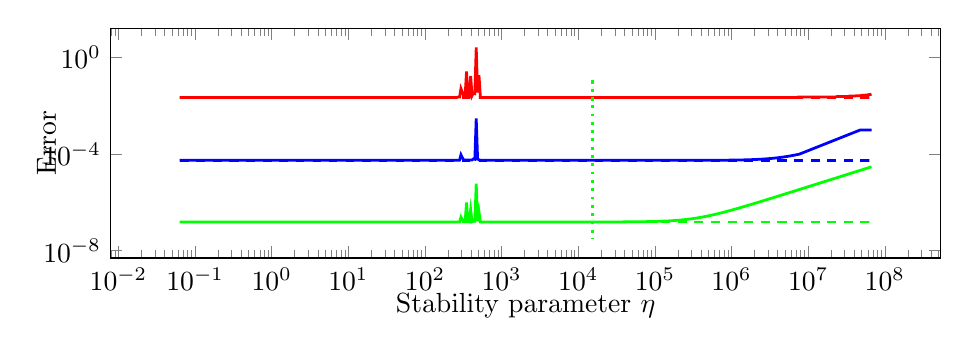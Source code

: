 \begin{tikzpicture}%
\begin{axis}[xmode=log,ymode=log,height=4.5cm,mark options={solid},xlabel={Stability parameter $\eta$},ylabel={Error},ylabel style={yshift=-0.4cm},xlabel style={yshift=0.2cm},width=1\textwidth]%
\addplot[color=green,line width=1pt,solid] coordinates {%
(0.063,1.546e-07)%
(0.065,1.546e-07)%
(0.068,1.546e-07)%
(0.071,1.546e-07)%
(0.074,1.546e-07)%
(0.077,1.546e-07)%
(0.08,1.546e-07)%
(0.084,1.546e-07)%
(0.087,1.546e-07)%
(0.091,1.546e-07)%
(0.095,1.546e-07)%
(0.099,1.546e-07)%
(0.103,1.546e-07)%
(0.108,1.546e-07)%
(0.112,1.546e-07)%
(0.116,1.546e-07)%
(0.122,1.546e-07)%
(0.127,1.546e-07)%
(0.132,1.546e-07)%
(0.138,1.546e-07)%
(0.144,1.546e-07)%
(0.15,1.546e-07)%
(0.156,1.546e-07)%
(0.163,1.546e-07)%
(0.17,1.546e-07)%
(0.177,1.546e-07)%
(0.185,1.546e-07)%
(0.193,1.546e-07)%
(0.201,1.546e-07)%
(0.209,1.546e-07)%
(0.218,1.546e-07)%
(0.227,1.546e-07)%
(0.237,1.546e-07)%
(0.247,1.546e-07)%
(0.258,1.546e-07)%
(0.269,1.546e-07)%
(0.28,1.546e-07)%
(0.292,1.546e-07)%
(0.305,1.546e-07)%
(0.317,1.546e-07)%
(0.331,1.546e-07)%
(0.345,1.546e-07)%
(0.36,1.546e-07)%
(0.375,1.546e-07)%
(0.391,1.546e-07)%
(0.408,1.546e-07)%
(0.425,1.546e-07)%
(0.443,1.546e-07)%
(0.462,1.546e-07)%
(0.481,1.546e-07)%
(0.502,1.546e-07)%
(0.524,1.546e-07)%
(0.546,1.546e-07)%
(0.569,1.546e-07)%
(0.593,1.546e-07)%
(0.618,1.546e-07)%
(0.644,1.546e-07)%
(0.672,1.546e-07)%
(0.701,1.546e-07)%
(0.731,1.546e-07)%
(0.762,1.546e-07)%
(0.794,1.546e-07)%
(0.828,1.546e-07)%
(0.863,1.546e-07)%
(0.9,1.546e-07)%
(0.938,1.546e-07)%
(0.978,1.546e-07)%
(1.02,1.546e-07)%
(1.063,1.546e-07)%
(1.108,1.546e-07)%
(1.155,1.546e-07)%
(1.204,1.546e-07)%
(1.256,1.546e-07)%
(1.309,1.546e-07)%
(1.365,1.546e-07)%
(1.423,1.546e-07)%
(1.484,1.546e-07)%
(1.547,1.546e-07)%
(1.613,1.546e-07)%
(1.681,1.546e-07)%
(1.753,1.546e-07)%
(1.827,1.546e-07)%
(1.905,1.546e-07)%
(1.986,1.546e-07)%
(2.07,1.546e-07)%
(2.159,1.546e-07)%
(2.251,1.546e-07)%
(2.346,1.546e-07)%
(2.446,1.546e-07)%
(2.55,1.546e-07)%
(2.659,1.546e-07)%
(2.772,1.546e-07)%
(2.89,1.546e-07)%
(3.013,1.546e-07)%
(3.141,1.546e-07)%
(3.275,1.546e-07)%
(3.414,1.546e-07)%
(3.56,1.546e-07)%
(3.711,1.546e-07)%
(3.869,1.546e-07)%
(4.033,1.546e-07)%
(4.205,1.546e-07)%
(4.384,1.546e-07)%
(4.571,1.546e-07)%
(4.765,1.546e-07)%
(4.968,1.546e-07)%
(5.18,1.546e-07)%
(5.4,1.546e-07)%
(5.629,1.546e-07)%
(5.869,1.546e-07)%
(6.118,1.546e-07)%
(6.379,1.546e-07)%
(6.65,1.546e-07)%
(6.934,1.546e-07)%
(7.229,1.546e-07)%
(7.536,1.546e-07)%
(7.857,1.546e-07)%
(8.191,1.546e-07)%
(8.54,1.546e-07)%
(8.903,1.546e-07)%
(9.282,1.546e-07)%
(9.677,1.546e-07)%
(10.089,1.546e-07)%
(10.518,1.546e-07)%
(10.966,1.546e-07)%
(11.432,1.546e-07)%
(11.919,1.546e-07)%
(12.426,1.546e-07)%
(12.955,1.546e-07)%
(13.506,1.546e-07)%
(14.081,1.546e-07)%
(14.68,1.546e-07)%
(15.304,1.546e-07)%
(15.956,1.546e-07)%
(16.635,1.546e-07)%
(17.343,1.546e-07)%
(18.081,1.546e-07)%
(18.85,1.546e-07)%
(19.652,1.546e-07)%
(20.488,1.546e-07)%
(21.36,1.546e-07)%
(22.269,1.546e-07)%
(23.217,1.546e-07)%
(24.204,1.546e-07)%
(25.235,1.546e-07)%
(26.308,1.546e-07)%
(27.428,1.546e-07)%
(28.595,1.546e-07)%
(29.811,1.546e-07)%
(31.08,1.546e-07)%
(32.403,1.546e-07)%
(33.781,1.546e-07)%
(35.219,1.546e-07)%
(36.717,1.546e-07)%
(38.28,1.546e-07)%
(39.909,1.546e-07)%
(41.607,1.546e-07)%
(43.377,1.546e-07)%
(45.224,1.546e-07)%
(47.148,1.546e-07)%
(49.154,1.546e-07)%
(51.245,1.546e-07)%
(53.427,1.546e-07)%
(55.7,1.546e-07)%
(58.07,1.546e-07)%
(60.541,1.546e-07)%
(63.117,1.546e-07)%
(65.803,1.546e-07)%
(68.603,1.546e-07)%
(71.523,1.546e-07)%
(74.566,1.546e-07)%
(77.739,1.546e-07)%
(81.046,1.546e-07)%
(84.495,1.546e-07)%
(88.091,1.546e-07)%
(91.839,1.546e-07)%
(95.747,1.546e-07)%
(99.822,1.546e-07)%
(104.07,1.546e-07)%
(108.498,1.546e-07)%
(113.115,1.546e-07)%
(117.928,1.546e-07)%
(122.946,1.546e-07)%
(128.178,1.546e-07)%
(133.632,1.546e-07)%
(139.318,1.546e-07)%
(145.247,1.546e-07)%
(151.428,1.546e-07)%
(157.871,1.546e-07)%
(164.589,1.546e-07)%
(171.593,1.546e-07)%
(178.895,1.546e-07)%
(186.507,1.546e-07)%
(194.444,1.546e-07)%
(202.717,1.546e-07)%
(211.343,1.547e-07)%
(220.337,1.547e-07)%
(229.713,1.547e-07)%
(239.487,1.547e-07)%
(249.679,1.548e-07)%
(260.303,1.549e-07)%
(271.38,1.552e-07)%
(282.927,1.567e-07)%
(294.967,2.465e-07)%
(307.519,1.91e-07)%
(320.604,1.603e-07)%
(334.246,1.592e-07)%
(348.47,9.83e-07)%
(363.298,1.59e-07)%
(378.757,1.567e-07)%
(394.874,4.93e-07)%
(411.677,1.584e-07)%
(429.196,1.678e-07)%
(447.459,1.657e-07)%
(466.499,6.004e-06)%
(486.35,1.655e-07)%
(507.046,4.036e-07)%
(528.622,1.549e-07)%
(551.116,1.547e-07)%
(574.568,1.547e-07)%
(599.017,1.546e-07)%
(624.507,1.546e-07)%
(651.078,1.546e-07)%
(678.784,1.546e-07)%
(707.667,1.546e-07)%
(737.786,1.546e-07)%
(769.178,1.546e-07)%
(801.907,1.546e-07)%
(836.032,1.546e-07)%
(871.61,1.546e-07)%
(908.698,1.546e-07)%
(947.366,1.546e-07)%
(987.68,1.546e-07)%
(1029.709,1.546e-07)%
(1073.523,1.546e-07)%
(1119.2,1.546e-07)%
(1166.829,1.546e-07)%
(1216.48,1.546e-07)%
(1268.243,1.546e-07)%
(1322.214,1.546e-07)%
(1378.477,1.546e-07)%
(1437.133,1.546e-07)%
(1498.285,1.546e-07)%
(1562.042,1.546e-07)%
(1628.512,1.546e-07)%
(1697.811,1.546e-07)%
(1770.054,1.546e-07)%
(1845.376,1.546e-07)%
(1923.904,1.546e-07)%
(2005.766,1.546e-07)%
(2091.117,1.546e-07)%
(2180.102,1.546e-07)%
(2272.87,1.546e-07)%
(2369.587,1.547e-07)%
(2470.419,1.547e-07)%
(2575.546,1.547e-07)%
(2685.139,1.547e-07)%
(2799.398,1.547e-07)%
(2918.522,1.547e-07)%
(3042.714,1.547e-07)%
(3172.186,1.547e-07)%
(3307.174,1.547e-07)%
(3447.904,1.547e-07)%
(3594.618,1.547e-07)%
(3747.578,1.547e-07)%
(3907.046,1.547e-07)%
(4073.306,1.547e-07)%
(4246.637,1.547e-07)%
(4427.341,1.547e-07)%
(4615.738,1.547e-07)%
(4812.147,1.547e-07)%
(5016.915,1.547e-07)%
(5230.4,1.547e-07)%
(5452.966,1.548e-07)%
(5685.005,1.548e-07)%
(5926.918,1.548e-07)%
(6179.123,1.548e-07)%
(6442.048,1.548e-07)%
(6716.16,1.548e-07)%
(7001.984,1.548e-07)%
(7299.904,1.548e-07)%
(7610.56,1.548e-07)%
(7934.4,1.548e-07)%
(8272.064,1.549e-07)%
(8624.064,1.549e-07)%
(8991.04,1.549e-07)%
(9373.632,1.549e-07)%
(9772.48,1.549e-07)%
(10188.352,1.549e-07)%
(10621.888,1.549e-07)%
(11073.856,1.55e-07)%
(11545.088,1.55e-07)%
(12036.352,1.55e-07)%
(12548.544,1.55e-07)%
(13082.496,1.55e-07)%
(13639.168,1.551e-07)%
(14219.584,1.551e-07)%
(14824.64,1.551e-07)%
(15455.488,1.552e-07)%
(16113.152,1.552e-07)%
(16798.848,1.552e-07)%
(17513.664,1.553e-07)%
(18258.88,1.553e-07)%
(19035.84,1.553e-07)%
(19845.888,1.554e-07)%
(20690.368,1.554e-07)%
(21570.816,1.555e-07)%
(22488.704,1.555e-07)%
(23445.696,1.556e-07)%
(24443.328,1.556e-07)%
(25483.456,1.557e-07)%
(26567.872,1.557e-07)%
(27698.432,1.558e-07)%
(28877.056,1.559e-07)%
(30105.856,1.56e-07)%
(31386.944,1.561e-07)%
(32722.496,1.561e-07)%
(34114.944,1.562e-07)%
(35566.656,1.563e-07)%
(37080.064,1.565e-07)%
(38657.92,1.566e-07)%
(40302.912,1.567e-07)%
(42017.92,1.568e-07)%
(43805.888,1.57e-07)%
(45669.952,1.571e-07)%
(47613.312,1.573e-07)%
(49639.424,1.575e-07)%
(51751.68,1.577e-07)%
(53953.856,1.579e-07)%
(56249.728,1.581e-07)%
(58643.328,1.583e-07)%
(61138.752,1.586e-07)%
(63740.352,1.588e-07)%
(66452.48,1.591e-07)%
(69280.64,1.594e-07)%
(72228.48,1.598e-07)%
(75301.76,1.601e-07)%
(78506.24,1.605e-07)%
(81847.04,1.609e-07)%
(85329.92,1.614e-07)%
(88960.64,1.619e-07)%
(92746.24,1.624e-07)%
(96693.12,1.629e-07)%
(100807.68,1.635e-07)%
(105096.96,1.642e-07)%
(109569.28,1.649e-07)%
(114231.68,1.656e-07)%
(119092.48,1.664e-07)%
(124160.0,1.673e-07)%
(129443.84,1.682e-07)%
(134951.68,1.692e-07)%
(140694.4,1.702e-07)%
(146680.96,1.714e-07)%
(152922.88,1.726e-07)%
(159430.4,1.739e-07)%
(166214.4,1.753e-07)%
(173287.04,1.768e-07)%
(180661.12,1.785e-07)%
(188348.8,1.802e-07)%
(196363.52,1.821e-07)%
(204719.36,1.841e-07)%
(213430.4,1.862e-07)%
(222512.64,1.885e-07)%
(231980.8,1.909e-07)%
(241852.16,1.935e-07)%
(252144.0,1.963e-07)%
(262873.6,1.993e-07)%
(274059.52,2.025e-07)%
(285720.96,2.059e-07)%
(297879.68,2.095e-07)%
(310554.88,2.133e-07)%
(323769.6,2.174e-07)%
(337546.88,2.218e-07)%
(351910.4,2.264e-07)%
(366885.12,2.313e-07)%
(382497.28,2.365e-07)%
(398773.76,2.421e-07)%
(415742.72,2.479e-07)%
(433433.6,2.541e-07)%
(451877.12,2.607e-07)%
(471105.92,2.676e-07)%
(491152.64,2.749e-07)%
(512052.48,2.826e-07)%
(533841.28,2.908e-07)%
(556558.08,2.994e-07)%
(580240.64,3.085e-07)%
(604931.84,3.18e-07)%
(630673.28,3.28e-07)%
(657510.4,3.386e-07)%
(685491.2,3.497e-07)%
(714656.0,3.614e-07)%
(745068.8,3.736e-07)%
(776774.4,3.865e-07)%
(809824.0,4.0e-07)%
(844288.0,4.141e-07)%
(880211.2,4.29e-07)%
(917670.4,4.446e-07)%
(956716.8,4.609e-07)%
(997427.2,4.779e-07)%
(1039872.0,4.958e-07)%
(1084121.6,5.145e-07)%
(1130252.8,5.341e-07)%
(1178348.8,5.546e-07)%
(1228492.8,5.76e-07)%
(1280768.0,5.984e-07)%
(1335270.4,6.218e-07)%
(1392089.6,6.463e-07)%
(1451321.6,6.719e-07)%
(1513081.6,6.986e-07)%
(1577465.6,7.265e-07)%
(1644595.2,7.557e-07)%
(1714572.8,7.861e-07)%
(1787532.8,8.178e-07)%
(1863596.8,8.509e-07)%
(1942899.2,8.857e-07)%
(2025574.4,9.218e-07)%
(2111769.6,9.596e-07)%
(2201632.0,9.99e-07)%
(2295315.2,1.04e-06)%
(2392985.6,1.083e-06)%
(2494816.0,1.128e-06)%
(2600972.8,1.175e-06)%
(2711654.4,1.223e-06)%
(2827040.0,1.274e-06)%
(2947340.8,1.327e-06)%
(3072755.2,1.382e-06)%
(3203513.6,1.44e-06)%
(3339827.2,1.5e-06)%
(3481945.6,1.563e-06)%
(3630112.0,1.629e-06)%
(3784582.4,1.697e-06)%
(3945625.6,1.768e-06)%
(4113523.2,1.842e-06)%
(4288569.6,1.92e-06)%
(4471059.2,2.0e-06)%
(4661312.0,2.085e-06)%
(4859660.8,2.173e-06)%
(5066457.6,2.264e-06)%
(5282048.0,2.36e-06)%
(5506809.6,2.459e-06)%
(5741139.2,2.563e-06)%
(5985440.0,2.671e-06)%
(6240134.4,2.784e-06)%
(6505664.0,2.902e-06)%
(6782528.0,3.025e-06)%
(7071104.0,3.152e-06)%
(7372032.0,3.286e-06)%
(7685696.0,3.425e-06)%
(8012736.0,3.57e-06)%
(8353728.0,3.721e-06)%
(8709184.0,3.879e-06)%
(9079808.0,4.043e-06)%
(9466176.0,4.215e-06)%
(9868992.0,4.393e-06)%
(10288896.0,4.58e-06)%
(10726720.0,4.773e-06)%
(11183168.0,4.976e-06)%
(11659072.0,5.187e-06)%
(12155200.0,5.407e-06)%
(12672448.0,5.636e-06)%
(13211712.0,5.875e-06)%
(13773888.0,6.125e-06)%
(14360000.0,6.385e-06)%
(14971072.0,6.656e-06)%
(15608128.0,6.939e-06)%
(16272256.0,7.233e-06)%
(16964672.0,7.54e-06)%
(17686592.0,7.86e-06)%
(18439168.0,8.194e-06)%
(19223808.0,8.543e-06)%
(20041856.0,8.906e-06)%
(20894720.0,9.284e-06)%
(21783808.0,9.678e-06)%
(22710784.0,1.009e-05)%
(23677184.0,1.052e-05)%
(24684736.0,1.096e-05)%
(25735104.0,1.143e-05)%
(26830208.0,1.191e-05)%
(27971904.0,1.242e-05)%
(29162176.0,1.295e-05)%
(30403136.0,1.35e-05)%
(31696832.0,1.407e-05)%
(33045632.0,1.467e-05)%
(34451776.0,1.529e-05)%
(35917824.0,1.594e-05)%
(37446208.0,1.662e-05)%
(39039680.0,1.733e-05)%
(40700864.0,1.806e-05)%
(42432832.0,1.883e-05)%
(44238464.0,1.963e-05)%
(46120896.0,2.046e-05)%
(48083456.0,2.133e-05)%
(50129536.0,2.224e-05)%
(52262720.0,2.318e-05)%
(54486656.0,2.417e-05)%
(56805184.0,2.52e-05)%
(59222400.0,2.626e-05)%
(61742464.0,2.738e-05)%
(64369920.0,2.854e-05)%
(67109120.0,2.976e-05)%
};%
%
%
\addplot[color=blue,line width=1pt,solid] coordinates {%
(0.063,5.499e-05)%
(0.065,5.499e-05)%
(0.068,5.499e-05)%
(0.071,5.499e-05)%
(0.074,5.499e-05)%
(0.077,5.499e-05)%
(0.08,5.499e-05)%
(0.084,5.499e-05)%
(0.087,5.499e-05)%
(0.091,5.499e-05)%
(0.095,5.499e-05)%
(0.099,5.499e-05)%
(0.103,5.499e-05)%
(0.108,5.499e-05)%
(0.112,5.499e-05)%
(0.116,5.499e-05)%
(0.122,5.499e-05)%
(0.127,5.499e-05)%
(0.132,5.499e-05)%
(0.138,5.499e-05)%
(0.144,5.499e-05)%
(0.15,5.499e-05)%
(0.156,5.499e-05)%
(0.163,5.499e-05)%
(0.17,5.499e-05)%
(0.177,5.499e-05)%
(0.185,5.499e-05)%
(0.193,5.499e-05)%
(0.201,5.499e-05)%
(0.209,5.499e-05)%
(0.218,5.499e-05)%
(0.227,5.499e-05)%
(0.237,5.499e-05)%
(0.247,5.499e-05)%
(0.258,5.499e-05)%
(0.269,5.499e-05)%
(0.28,5.499e-05)%
(0.292,5.499e-05)%
(0.305,5.499e-05)%
(0.317,5.499e-05)%
(0.331,5.499e-05)%
(0.345,5.499e-05)%
(0.36,5.499e-05)%
(0.375,5.499e-05)%
(0.391,5.499e-05)%
(0.408,5.499e-05)%
(0.425,5.499e-05)%
(0.443,5.499e-05)%
(0.462,5.499e-05)%
(0.481,5.499e-05)%
(0.502,5.499e-05)%
(0.524,5.499e-05)%
(0.546,5.499e-05)%
(0.569,5.499e-05)%
(0.593,5.499e-05)%
(0.618,5.499e-05)%
(0.644,5.499e-05)%
(0.672,5.499e-05)%
(0.701,5.499e-05)%
(0.731,5.499e-05)%
(0.762,5.499e-05)%
(0.794,5.499e-05)%
(0.828,5.499e-05)%
(0.863,5.499e-05)%
(0.9,5.499e-05)%
(0.938,5.499e-05)%
(0.978,5.499e-05)%
(1.02,5.499e-05)%
(1.063,5.499e-05)%
(1.108,5.499e-05)%
(1.155,5.499e-05)%
(1.204,5.499e-05)%
(1.256,5.499e-05)%
(1.309,5.499e-05)%
(1.365,5.499e-05)%
(1.423,5.499e-05)%
(1.484,5.499e-05)%
(1.547,5.499e-05)%
(1.613,5.499e-05)%
(1.681,5.499e-05)%
(1.753,5.499e-05)%
(1.827,5.499e-05)%
(1.905,5.499e-05)%
(1.986,5.499e-05)%
(2.07,5.499e-05)%
(2.159,5.499e-05)%
(2.251,5.499e-05)%
(2.346,5.499e-05)%
(2.446,5.499e-05)%
(2.55,5.499e-05)%
(2.659,5.499e-05)%
(2.772,5.499e-05)%
(2.89,5.499e-05)%
(3.013,5.499e-05)%
(3.141,5.499e-05)%
(3.275,5.499e-05)%
(3.414,5.499e-05)%
(3.56,5.499e-05)%
(3.711,5.499e-05)%
(3.869,5.499e-05)%
(4.033,5.499e-05)%
(4.205,5.499e-05)%
(4.384,5.499e-05)%
(4.571,5.499e-05)%
(4.765,5.499e-05)%
(4.968,5.499e-05)%
(5.18,5.499e-05)%
(5.4,5.499e-05)%
(5.629,5.499e-05)%
(5.869,5.499e-05)%
(6.118,5.499e-05)%
(6.379,5.499e-05)%
(6.65,5.499e-05)%
(6.934,5.499e-05)%
(7.229,5.499e-05)%
(7.536,5.499e-05)%
(7.857,5.499e-05)%
(8.191,5.499e-05)%
(8.54,5.499e-05)%
(8.903,5.499e-05)%
(9.282,5.499e-05)%
(9.677,5.499e-05)%
(10.089,5.499e-05)%
(10.518,5.499e-05)%
(10.966,5.499e-05)%
(11.432,5.499e-05)%
(11.919,5.499e-05)%
(12.426,5.499e-05)%
(12.955,5.499e-05)%
(13.506,5.499e-05)%
(14.081,5.499e-05)%
(14.68,5.499e-05)%
(15.304,5.499e-05)%
(15.956,5.499e-05)%
(16.635,5.499e-05)%
(17.343,5.499e-05)%
(18.081,5.499e-05)%
(18.85,5.499e-05)%
(19.652,5.499e-05)%
(20.488,5.499e-05)%
(21.36,5.499e-05)%
(22.269,5.499e-05)%
(23.217,5.499e-05)%
(24.204,5.499e-05)%
(25.235,5.499e-05)%
(26.308,5.499e-05)%
(27.428,5.499e-05)%
(28.595,5.499e-05)%
(29.811,5.499e-05)%
(31.08,5.499e-05)%
(32.403,5.499e-05)%
(33.781,5.499e-05)%
(35.219,5.499e-05)%
(36.717,5.499e-05)%
(38.28,5.499e-05)%
(39.909,5.499e-05)%
(41.607,5.499e-05)%
(43.377,5.499e-05)%
(45.224,5.499e-05)%
(47.148,5.499e-05)%
(49.154,5.499e-05)%
(51.245,5.499e-05)%
(53.427,5.499e-05)%
(55.7,5.499e-05)%
(58.07,5.499e-05)%
(60.541,5.499e-05)%
(63.117,5.499e-05)%
(65.803,5.499e-05)%
(68.603,5.499e-05)%
(71.523,5.499e-05)%
(74.566,5.499e-05)%
(77.739,5.499e-05)%
(81.046,5.499e-05)%
(84.495,5.499e-05)%
(88.091,5.499e-05)%
(91.839,5.499e-05)%
(95.747,5.499e-05)%
(99.822,5.5e-05)%
(104.07,5.5e-05)%
(108.498,5.5e-05)%
(113.115,5.5e-05)%
(117.928,5.5e-05)%
(122.946,5.5e-05)%
(128.178,5.5e-05)%
(133.632,5.5e-05)%
(139.318,5.5e-05)%
(145.247,5.5e-05)%
(151.428,5.5e-05)%
(157.871,5.5e-05)%
(164.589,5.5e-05)%
(171.593,5.501e-05)%
(178.895,5.501e-05)%
(186.507,5.501e-05)%
(194.444,5.501e-05)%
(202.717,5.502e-05)%
(211.343,5.502e-05)%
(220.337,5.503e-05)%
(229.713,5.504e-05)%
(239.487,5.506e-05)%
(249.679,5.509e-05)%
(260.303,5.514e-05)%
(271.38,5.529e-05)%
(282.927,5.596e-05)%
(294.967,9.317e-05)%
(307.519,7.009e-05)%
(320.604,5.739e-05)%
(334.246,5.704e-05)%
(348.47,0.0)%
(363.298,5.725e-05)%
(378.757,5.622e-05)%
(394.874,0.0)%
(411.677,5.719e-05)%
(429.196,6.313e-05)%
(447.459,6.112e-05)%
(466.499,0.003)%
(486.35,6.224e-05)%
(507.046,0.0)%
(528.622,5.515e-05)%
(551.116,5.504e-05)%
(574.568,5.501e-05)%
(599.017,5.5e-05)%
(624.507,5.499e-05)%
(651.078,5.499e-05)%
(678.784,5.499e-05)%
(707.667,5.499e-05)%
(737.786,5.498e-05)%
(769.178,5.498e-05)%
(801.907,5.498e-05)%
(836.032,5.498e-05)%
(871.61,5.498e-05)%
(908.698,5.498e-05)%
(947.366,5.498e-05)%
(987.68,5.498e-05)%
(1029.709,5.498e-05)%
(1073.523,5.498e-05)%
(1119.2,5.498e-05)%
(1166.829,5.498e-05)%
(1216.48,5.498e-05)%
(1268.243,5.498e-05)%
(1322.214,5.498e-05)%
(1378.477,5.498e-05)%
(1437.133,5.498e-05)%
(1498.285,5.498e-05)%
(1562.042,5.498e-05)%
(1628.512,5.498e-05)%
(1697.811,5.498e-05)%
(1770.054,5.498e-05)%
(1845.376,5.498e-05)%
(1923.904,5.498e-05)%
(2005.766,5.498e-05)%
(2091.117,5.498e-05)%
(2180.102,5.498e-05)%
(2272.87,5.498e-05)%
(2369.587,5.498e-05)%
(2470.419,5.498e-05)%
(2575.546,5.498e-05)%
(2685.139,5.498e-05)%
(2799.398,5.498e-05)%
(2918.522,5.498e-05)%
(3042.714,5.498e-05)%
(3172.186,5.498e-05)%
(3307.174,5.498e-05)%
(3447.904,5.498e-05)%
(3594.618,5.498e-05)%
(3747.578,5.498e-05)%
(3907.046,5.498e-05)%
(4073.306,5.498e-05)%
(4246.637,5.498e-05)%
(4427.341,5.498e-05)%
(4615.738,5.498e-05)%
(4812.147,5.498e-05)%
(5016.915,5.498e-05)%
(5230.4,5.498e-05)%
(5452.966,5.498e-05)%
(5685.005,5.498e-05)%
(5926.918,5.498e-05)%
(6179.123,5.498e-05)%
(6442.048,5.498e-05)%
(6716.16,5.498e-05)%
(7001.984,5.498e-05)%
(7299.904,5.498e-05)%
(7610.56,5.498e-05)%
(7934.4,5.498e-05)%
(8272.064,5.498e-05)%
(8624.064,5.498e-05)%
(8991.04,5.498e-05)%
(9373.632,5.498e-05)%
(9772.48,5.498e-05)%
(10188.352,5.498e-05)%
(10621.888,5.498e-05)%
(11073.856,5.498e-05)%
(11545.088,5.498e-05)%
(12036.352,5.498e-05)%
(12548.544,5.498e-05)%
(13082.496,5.498e-05)%
(13639.168,5.498e-05)%
(14219.584,5.498e-05)%
(14824.64,5.498e-05)%
(15455.488,5.498e-05)%
(16113.152,5.498e-05)%
(16798.848,5.498e-05)%
(17513.664,5.498e-05)%
(18258.88,5.498e-05)%
(19035.84,5.498e-05)%
(19845.888,5.498e-05)%
(20690.368,5.498e-05)%
(21570.816,5.498e-05)%
(22488.704,5.498e-05)%
(23445.696,5.498e-05)%
(24443.328,5.498e-05)%
(25483.456,5.498e-05)%
(26567.872,5.498e-05)%
(27698.432,5.499e-05)%
(28877.056,5.499e-05)%
(30105.856,5.499e-05)%
(31386.944,5.499e-05)%
(32722.496,5.499e-05)%
(34114.944,5.499e-05)%
(35566.656,5.499e-05)%
(37080.064,5.499e-05)%
(38657.92,5.499e-05)%
(40302.912,5.499e-05)%
(42017.92,5.499e-05)%
(43805.888,5.499e-05)%
(45669.952,5.499e-05)%
(47613.312,5.499e-05)%
(49639.424,5.499e-05)%
(51751.68,5.499e-05)%
(53953.856,5.499e-05)%
(56249.728,5.499e-05)%
(58643.328,5.499e-05)%
(61138.752,5.499e-05)%
(63740.352,5.499e-05)%
(66452.48,5.499e-05)%
(69280.64,5.499e-05)%
(72228.48,5.5e-05)%
(75301.76,5.5e-05)%
(78506.24,5.5e-05)%
(81847.04,5.5e-05)%
(85329.92,5.5e-05)%
(88960.64,5.5e-05)%
(92746.24,5.5e-05)%
(96693.12,5.5e-05)%
(100807.68,5.5e-05)%
(105096.96,5.501e-05)%
(109569.28,5.501e-05)%
(114231.68,5.501e-05)%
(119092.48,5.501e-05)%
(124160.0,5.501e-05)%
(129443.84,5.502e-05)%
(134951.68,5.502e-05)%
(140694.4,5.502e-05)%
(146680.96,5.503e-05)%
(152922.88,5.503e-05)%
(159430.4,5.503e-05)%
(166214.4,5.504e-05)%
(173287.04,5.504e-05)%
(180661.12,5.504e-05)%
(188348.8,5.505e-05)%
(196363.52,5.505e-05)%
(204719.36,5.506e-05)%
(213430.4,5.507e-05)%
(222512.64,5.507e-05)%
(231980.8,5.508e-05)%
(241852.16,5.509e-05)%
(252144.0,5.51e-05)%
(262873.6,5.51e-05)%
(274059.52,5.511e-05)%
(285720.96,5.512e-05)%
(297879.68,5.513e-05)%
(310554.88,5.515e-05)%
(323769.6,5.516e-05)%
(337546.88,5.517e-05)%
(351910.4,5.519e-05)%
(366885.12,5.52e-05)%
(382497.28,5.522e-05)%
(398773.76,5.524e-05)%
(415742.72,5.526e-05)%
(433433.6,5.528e-05)%
(451877.12,5.53e-05)%
(471105.92,5.533e-05)%
(491152.64,5.535e-05)%
(512052.48,5.538e-05)%
(533841.28,5.541e-05)%
(556558.08,5.545e-05)%
(580240.64,5.548e-05)%
(604931.84,5.552e-05)%
(630673.28,5.556e-05)%
(657510.4,5.561e-05)%
(685491.2,5.566e-05)%
(714656.0,5.571e-05)%
(745068.8,5.576e-05)%
(776774.4,5.583e-05)%
(809824.0,5.589e-05)%
(844288.0,5.596e-05)%
(880211.2,5.603e-05)%
(917670.4,5.612e-05)%
(956716.8,5.62e-05)%
(997427.2,5.63e-05)%
(1039872.0,5.64e-05)%
(1084121.6,5.651e-05)%
(1130252.8,5.663e-05)%
(1178348.8,5.675e-05)%
(1228492.8,5.689e-05)%
(1280768.0,5.704e-05)%
(1335270.4,5.719e-05)%
(1392089.6,5.736e-05)%
(1451321.6,5.755e-05)%
(1513081.6,5.775e-05)%
(1577465.6,5.796e-05)%
(1644595.2,5.819e-05)%
(1714572.8,5.844e-05)%
(1787532.8,5.871e-05)%
(1863596.8,5.899e-05)%
(1942899.2,5.93e-05)%
(2025574.4,5.964e-05)%
(2111769.6,6.0e-05)%
(2201632.0,6.038e-05)%
(2295315.2,6.08e-05)%
(2392985.6,6.125e-05)%
(2494816.0,6.173e-05)%
(2600972.8,6.225e-05)%
(2711654.4,6.28e-05)%
(2827040.0,6.34e-05)%
(2947340.8,6.404e-05)%
(3072755.2,6.473e-05)%
(3203513.6,6.547e-05)%
(3339827.2,6.626e-05)%
(3481945.6,6.711e-05)%
(3630112.0,6.801e-05)%
(3784582.4,6.898e-05)%
(3945625.6,7.002e-05)%
(4113523.2,7.113e-05)%
(4288569.6,7.232e-05)%
(4471059.2,7.358e-05)%
(4661312.0,7.493e-05)%
(4859660.8,7.637e-05)%
(5066457.6,7.79e-05)%
(5282048.0,7.953e-05)%
(5506809.6,8.126e-05)%
(5741139.2,8.31e-05)%
(5985440.0,8.506e-05)%
(6240134.4,8.713e-05)%
(6505664.0,8.932e-05)%
(6782528.0,9.165e-05)%
(7071104.0,9.411e-05)%
(7372032.0,9.671e-05)%
(7685696.0,9.946e-05)%
(8012736.0,0.0)%
(8353728.0,0.0)%
(8709184.0,0.0)%
(9079808.0,0.0)%
(9466176.0,0.0)%
(9868992.0,0.0)%
(10288896.0,0.0)%
(10726720.0,0.0)%
(11183168.0,0.0)%
(11659072.0,0.0)%
(12155200.0,0.0)%
(12672448.0,0.0)%
(13211712.0,0.0)%
(13773888.0,0.0)%
(14360000.0,0.0)%
(14971072.0,0.0)%
(15608128.0,0.0)%
(16272256.0,0.0)%
(16964672.0,0.0)%
(17686592.0,0.0)%
(18439168.0,0.0)%
(19223808.0,0.0)%
(20041856.0,0.0)%
(20894720.0,0.0)%
(21783808.0,0.0)%
(22710784.0,0.0)%
(23677184.0,0.0)%
(24684736.0,0.0)%
(25735104.0,0.0)%
(26830208.0,0.0)%
(27971904.0,0.0)%
(29162176.0,0.0)%
(30403136.0,0.0)%
(31696832.0,0.0)%
(33045632.0,0.0)%
(34451776.0,0.0)%
(35917824.0,0.0)%
(37446208.0,0.0)%
(39039680.0,0.0)%
(40700864.0,0.0)%
(42432832.0,0.0)%
(44238464.0,0.0)%
(46120896.0,0.0)%
(48083456.0,0.001)%
(50129536.0,0.001)%
(52262720.0,0.001)%
(54486656.0,0.001)%
(56805184.0,0.001)%
(59222400.0,0.001)%
(61742464.0,0.001)%
(64369920.0,0.001)%
(67109120.0,0.001)%
};%
%
%
\addplot[color=red,line width=1pt,solid] coordinates {%
(0.063,0.022)%
(0.065,0.022)%
(0.068,0.022)%
(0.071,0.022)%
(0.074,0.022)%
(0.077,0.022)%
(0.08,0.022)%
(0.084,0.022)%
(0.087,0.022)%
(0.091,0.022)%
(0.095,0.022)%
(0.099,0.022)%
(0.103,0.022)%
(0.108,0.022)%
(0.112,0.022)%
(0.116,0.022)%
(0.122,0.022)%
(0.127,0.022)%
(0.132,0.022)%
(0.138,0.022)%
(0.144,0.022)%
(0.15,0.022)%
(0.156,0.022)%
(0.163,0.022)%
(0.17,0.022)%
(0.177,0.022)%
(0.185,0.022)%
(0.193,0.022)%
(0.201,0.022)%
(0.209,0.022)%
(0.218,0.022)%
(0.227,0.022)%
(0.237,0.022)%
(0.247,0.022)%
(0.258,0.022)%
(0.269,0.022)%
(0.28,0.022)%
(0.292,0.022)%
(0.305,0.022)%
(0.317,0.022)%
(0.331,0.022)%
(0.345,0.022)%
(0.36,0.022)%
(0.375,0.022)%
(0.391,0.022)%
(0.408,0.022)%
(0.425,0.022)%
(0.443,0.022)%
(0.462,0.022)%
(0.481,0.022)%
(0.502,0.022)%
(0.524,0.022)%
(0.546,0.022)%
(0.569,0.022)%
(0.593,0.022)%
(0.618,0.022)%
(0.644,0.022)%
(0.672,0.022)%
(0.701,0.022)%
(0.731,0.022)%
(0.762,0.022)%
(0.794,0.022)%
(0.828,0.022)%
(0.863,0.022)%
(0.9,0.022)%
(0.938,0.022)%
(0.978,0.022)%
(1.02,0.022)%
(1.063,0.022)%
(1.108,0.022)%
(1.155,0.022)%
(1.204,0.022)%
(1.256,0.022)%
(1.309,0.022)%
(1.365,0.022)%
(1.423,0.022)%
(1.484,0.022)%
(1.547,0.022)%
(1.613,0.022)%
(1.681,0.022)%
(1.753,0.022)%
(1.827,0.022)%
(1.905,0.022)%
(1.986,0.022)%
(2.07,0.022)%
(2.159,0.022)%
(2.251,0.022)%
(2.346,0.022)%
(2.446,0.022)%
(2.55,0.022)%
(2.659,0.022)%
(2.772,0.022)%
(2.89,0.022)%
(3.013,0.022)%
(3.141,0.022)%
(3.275,0.022)%
(3.414,0.022)%
(3.56,0.022)%
(3.711,0.022)%
(3.869,0.022)%
(4.033,0.022)%
(4.205,0.022)%
(4.384,0.022)%
(4.571,0.022)%
(4.765,0.022)%
(4.968,0.022)%
(5.18,0.022)%
(5.4,0.022)%
(5.629,0.022)%
(5.869,0.022)%
(6.118,0.022)%
(6.379,0.022)%
(6.65,0.022)%
(6.934,0.022)%
(7.229,0.022)%
(7.536,0.022)%
(7.857,0.022)%
(8.191,0.022)%
(8.54,0.022)%
(8.903,0.022)%
(9.282,0.022)%
(9.677,0.022)%
(10.089,0.022)%
(10.518,0.022)%
(10.966,0.022)%
(11.432,0.022)%
(11.919,0.022)%
(12.426,0.022)%
(12.955,0.022)%
(13.506,0.022)%
(14.081,0.022)%
(14.68,0.022)%
(15.304,0.022)%
(15.956,0.022)%
(16.635,0.022)%
(17.343,0.022)%
(18.081,0.022)%
(18.85,0.022)%
(19.652,0.022)%
(20.488,0.022)%
(21.36,0.022)%
(22.269,0.022)%
(23.217,0.022)%
(24.204,0.022)%
(25.235,0.022)%
(26.308,0.022)%
(27.428,0.022)%
(28.595,0.022)%
(29.811,0.022)%
(31.08,0.022)%
(32.403,0.022)%
(33.781,0.022)%
(35.219,0.022)%
(36.717,0.022)%
(38.28,0.022)%
(39.909,0.022)%
(41.607,0.022)%
(43.377,0.022)%
(45.224,0.022)%
(47.148,0.022)%
(49.154,0.022)%
(51.245,0.022)%
(53.427,0.022)%
(55.7,0.022)%
(58.07,0.022)%
(60.541,0.022)%
(63.117,0.022)%
(65.803,0.022)%
(68.603,0.022)%
(71.523,0.022)%
(74.566,0.022)%
(77.739,0.022)%
(81.046,0.022)%
(84.495,0.022)%
(88.091,0.022)%
(91.839,0.022)%
(95.747,0.022)%
(99.822,0.022)%
(104.07,0.022)%
(108.498,0.022)%
(113.115,0.022)%
(117.928,0.022)%
(122.946,0.022)%
(128.178,0.022)%
(133.632,0.022)%
(139.318,0.022)%
(145.247,0.022)%
(151.428,0.022)%
(157.871,0.022)%
(164.589,0.022)%
(171.593,0.022)%
(178.895,0.022)%
(186.507,0.022)%
(194.444,0.022)%
(202.717,0.022)%
(211.343,0.022)%
(220.337,0.022)%
(229.713,0.022)%
(239.487,0.022)%
(249.679,0.022)%
(260.303,0.022)%
(271.38,0.023)%
(282.927,0.023)%
(294.967,0.051)%
(307.519,0.036)%
(320.604,0.025)%
(334.246,0.025)%
(348.47,0.261)%
(363.298,0.025)%
(378.757,0.024)%
(394.874,0.17)%
(411.677,0.026)%
(429.196,0.034)%
(447.459,0.032)%
(466.499,2.594)%
(486.35,0.035)%
(507.046,0.184)%
(528.622,0.023)%
(551.116,0.022)%
(574.568,0.022)%
(599.017,0.022)%
(624.507,0.022)%
(651.078,0.022)%
(678.784,0.022)%
(707.667,0.022)%
(737.786,0.022)%
(769.178,0.022)%
(801.907,0.022)%
(836.032,0.022)%
(871.61,0.022)%
(908.698,0.022)%
(947.366,0.022)%
(987.68,0.022)%
(1029.709,0.022)%
(1073.523,0.022)%
(1119.2,0.022)%
(1166.829,0.022)%
(1216.48,0.022)%
(1268.243,0.022)%
(1322.214,0.022)%
(1378.477,0.022)%
(1437.133,0.022)%
(1498.285,0.022)%
(1562.042,0.022)%
(1628.512,0.022)%
(1697.811,0.022)%
(1770.054,0.022)%
(1845.376,0.022)%
(1923.904,0.022)%
(2005.766,0.022)%
(2091.117,0.022)%
(2180.102,0.022)%
(2272.87,0.022)%
(2369.587,0.022)%
(2470.419,0.022)%
(2575.546,0.022)%
(2685.139,0.022)%
(2799.398,0.022)%
(2918.522,0.022)%
(3042.714,0.022)%
(3172.186,0.022)%
(3307.174,0.022)%
(3447.904,0.022)%
(3594.618,0.022)%
(3747.578,0.022)%
(3907.046,0.022)%
(4073.306,0.022)%
(4246.637,0.022)%
(4427.341,0.022)%
(4615.738,0.022)%
(4812.147,0.022)%
(5016.915,0.022)%
(5230.4,0.022)%
(5452.966,0.022)%
(5685.005,0.022)%
(5926.918,0.022)%
(6179.123,0.022)%
(6442.048,0.022)%
(6716.16,0.022)%
(7001.984,0.022)%
(7299.904,0.022)%
(7610.56,0.022)%
(7934.4,0.022)%
(8272.064,0.022)%
(8624.064,0.022)%
(8991.04,0.022)%
(9373.632,0.022)%
(9772.48,0.022)%
(10188.352,0.022)%
(10621.888,0.022)%
(11073.856,0.022)%
(11545.088,0.022)%
(12036.352,0.022)%
(12548.544,0.022)%
(13082.496,0.022)%
(13639.168,0.022)%
(14219.584,0.022)%
(14824.64,0.022)%
(15455.488,0.022)%
(16113.152,0.022)%
(16798.848,0.022)%
(17513.664,0.022)%
(18258.88,0.022)%
(19035.84,0.022)%
(19845.888,0.022)%
(20690.368,0.022)%
(21570.816,0.022)%
(22488.704,0.022)%
(23445.696,0.022)%
(24443.328,0.022)%
(25483.456,0.022)%
(26567.872,0.022)%
(27698.432,0.022)%
(28877.056,0.022)%
(30105.856,0.022)%
(31386.944,0.022)%
(32722.496,0.022)%
(34114.944,0.022)%
(35566.656,0.022)%
(37080.064,0.022)%
(38657.92,0.022)%
(40302.912,0.022)%
(42017.92,0.022)%
(43805.888,0.022)%
(45669.952,0.022)%
(47613.312,0.022)%
(49639.424,0.022)%
(51751.68,0.022)%
(53953.856,0.022)%
(56249.728,0.022)%
(58643.328,0.022)%
(61138.752,0.022)%
(63740.352,0.022)%
(66452.48,0.022)%
(69280.64,0.022)%
(72228.48,0.022)%
(75301.76,0.022)%
(78506.24,0.022)%
(81847.04,0.022)%
(85329.92,0.022)%
(88960.64,0.022)%
(92746.24,0.022)%
(96693.12,0.022)%
(100807.68,0.022)%
(105096.96,0.022)%
(109569.28,0.022)%
(114231.68,0.022)%
(119092.48,0.022)%
(124160.0,0.022)%
(129443.84,0.022)%
(134951.68,0.022)%
(140694.4,0.022)%
(146680.96,0.022)%
(152922.88,0.022)%
(159430.4,0.022)%
(166214.4,0.022)%
(173287.04,0.022)%
(180661.12,0.022)%
(188348.8,0.022)%
(196363.52,0.022)%
(204719.36,0.022)%
(213430.4,0.022)%
(222512.64,0.022)%
(231980.8,0.022)%
(241852.16,0.022)%
(252144.0,0.022)%
(262873.6,0.022)%
(274059.52,0.022)%
(285720.96,0.022)%
(297879.68,0.022)%
(310554.88,0.022)%
(323769.6,0.022)%
(337546.88,0.022)%
(351910.4,0.022)%
(366885.12,0.022)%
(382497.28,0.022)%
(398773.76,0.022)%
(415742.72,0.022)%
(433433.6,0.022)%
(451877.12,0.022)%
(471105.92,0.022)%
(491152.64,0.022)%
(512052.48,0.022)%
(533841.28,0.022)%
(556558.08,0.022)%
(580240.64,0.022)%
(604931.84,0.022)%
(630673.28,0.022)%
(657510.4,0.022)%
(685491.2,0.022)%
(714656.0,0.022)%
(745068.8,0.022)%
(776774.4,0.022)%
(809824.0,0.022)%
(844288.0,0.022)%
(880211.2,0.022)%
(917670.4,0.022)%
(956716.8,0.022)%
(997427.2,0.022)%
(1039872.0,0.022)%
(1084121.6,0.022)%
(1130252.8,0.022)%
(1178348.8,0.022)%
(1228492.8,0.022)%
(1280768.0,0.022)%
(1335270.4,0.022)%
(1392089.6,0.022)%
(1451321.6,0.022)%
(1513081.6,0.022)%
(1577465.6,0.022)%
(1644595.2,0.022)%
(1714572.8,0.022)%
(1787532.8,0.022)%
(1863596.8,0.022)%
(1942899.2,0.022)%
(2025574.4,0.022)%
(2111769.6,0.022)%
(2201632.0,0.022)%
(2295315.2,0.022)%
(2392985.6,0.022)%
(2494816.0,0.022)%
(2600972.8,0.022)%
(2711654.4,0.022)%
(2827040.0,0.022)%
(2947340.8,0.022)%
(3072755.2,0.022)%
(3203513.6,0.022)%
(3339827.2,0.022)%
(3481945.6,0.022)%
(3630112.0,0.022)%
(3784582.4,0.022)%
(3945625.6,0.022)%
(4113523.2,0.022)%
(4288569.6,0.022)%
(4471059.2,0.022)%
(4661312.0,0.022)%
(4859660.8,0.022)%
(5066457.6,0.022)%
(5282048.0,0.022)%
(5506809.6,0.022)%
(5741139.2,0.022)%
(5985440.0,0.022)%
(6240134.4,0.022)%
(6505664.0,0.022)%
(6782528.0,0.022)%
(7071104.0,0.022)%
(7372032.0,0.023)%
(7685696.0,0.023)%
(8012736.0,0.023)%
(8353728.0,0.023)%
(8709184.0,0.023)%
(9079808.0,0.023)%
(9466176.0,0.023)%
(9868992.0,0.023)%
(10288896.0,0.023)%
(10726720.0,0.023)%
(11183168.0,0.023)%
(11659072.0,0.023)%
(12155200.0,0.023)%
(12672448.0,0.023)%
(13211712.0,0.023)%
(13773888.0,0.023)%
(14360000.0,0.023)%
(14971072.0,0.023)%
(15608128.0,0.023)%
(16272256.0,0.023)%
(16964672.0,0.023)%
(17686592.0,0.023)%
(18439168.0,0.023)%
(19223808.0,0.023)%
(20041856.0,0.023)%
(20894720.0,0.023)%
(21783808.0,0.023)%
(22710784.0,0.023)%
(23677184.0,0.024)%
(24684736.0,0.024)%
(25735104.0,0.024)%
(26830208.0,0.024)%
(27971904.0,0.024)%
(29162176.0,0.024)%
(30403136.0,0.024)%
(31696832.0,0.024)%
(33045632.0,0.024)%
(34451776.0,0.025)%
(35917824.0,0.025)%
(37446208.0,0.025)%
(39039680.0,0.025)%
(40700864.0,0.025)%
(42432832.0,0.026)%
(44238464.0,0.026)%
(46120896.0,0.026)%
(48083456.0,0.026)%
(50129536.0,0.027)%
(52262720.0,0.027)%
(54486656.0,0.027)%
(56805184.0,0.028)%
(59222400.0,0.028)%
(61742464.0,0.029)%
(64369920.0,0.029)%
(67109120.0,0.03)%
};%
%
%
\addplot[color=green,line width=1pt,dashed] coordinates {%
(0.063,1.549e-07)%
(0.065,1.549e-07)%
(0.068,1.549e-07)%
(0.071,1.549e-07)%
(0.074,1.549e-07)%
(0.077,1.549e-07)%
(0.08,1.549e-07)%
(0.084,1.549e-07)%
(0.087,1.549e-07)%
(0.091,1.549e-07)%
(0.095,1.549e-07)%
(0.099,1.549e-07)%
(0.103,1.549e-07)%
(0.108,1.549e-07)%
(0.112,1.549e-07)%
(0.116,1.549e-07)%
(0.122,1.549e-07)%
(0.127,1.549e-07)%
(0.132,1.549e-07)%
(0.138,1.549e-07)%
(0.144,1.549e-07)%
(0.15,1.549e-07)%
(0.156,1.549e-07)%
(0.163,1.549e-07)%
(0.17,1.549e-07)%
(0.177,1.549e-07)%
(0.185,1.549e-07)%
(0.193,1.549e-07)%
(0.201,1.549e-07)%
(0.209,1.549e-07)%
(0.218,1.549e-07)%
(0.227,1.549e-07)%
(0.237,1.549e-07)%
(0.247,1.549e-07)%
(0.258,1.549e-07)%
(0.269,1.549e-07)%
(0.28,1.549e-07)%
(0.292,1.549e-07)%
(0.305,1.549e-07)%
(0.317,1.549e-07)%
(0.331,1.549e-07)%
(0.345,1.549e-07)%
(0.36,1.549e-07)%
(0.375,1.549e-07)%
(0.391,1.549e-07)%
(0.408,1.549e-07)%
(0.425,1.549e-07)%
(0.443,1.549e-07)%
(0.462,1.549e-07)%
(0.481,1.549e-07)%
(0.502,1.549e-07)%
(0.524,1.549e-07)%
(0.546,1.549e-07)%
(0.569,1.549e-07)%
(0.593,1.549e-07)%
(0.618,1.549e-07)%
(0.644,1.549e-07)%
(0.672,1.549e-07)%
(0.701,1.549e-07)%
(0.731,1.549e-07)%
(0.762,1.549e-07)%
(0.794,1.549e-07)%
(0.828,1.549e-07)%
(0.863,1.549e-07)%
(0.9,1.549e-07)%
(0.938,1.549e-07)%
(0.978,1.549e-07)%
(1.02,1.549e-07)%
(1.063,1.549e-07)%
(1.108,1.549e-07)%
(1.155,1.549e-07)%
(1.204,1.549e-07)%
(1.256,1.549e-07)%
(1.309,1.549e-07)%
(1.365,1.549e-07)%
(1.423,1.549e-07)%
(1.484,1.549e-07)%
(1.547,1.549e-07)%
(1.613,1.549e-07)%
(1.681,1.549e-07)%
(1.753,1.549e-07)%
(1.827,1.549e-07)%
(1.905,1.549e-07)%
(1.986,1.549e-07)%
(2.07,1.549e-07)%
(2.159,1.549e-07)%
(2.251,1.549e-07)%
(2.346,1.549e-07)%
(2.446,1.549e-07)%
(2.55,1.549e-07)%
(2.659,1.549e-07)%
(2.772,1.549e-07)%
(2.89,1.549e-07)%
(3.013,1.549e-07)%
(3.141,1.549e-07)%
(3.275,1.549e-07)%
(3.414,1.549e-07)%
(3.56,1.549e-07)%
(3.711,1.549e-07)%
(3.869,1.549e-07)%
(4.033,1.549e-07)%
(4.205,1.549e-07)%
(4.384,1.549e-07)%
(4.571,1.549e-07)%
(4.765,1.549e-07)%
(4.968,1.549e-07)%
(5.18,1.549e-07)%
(5.4,1.549e-07)%
(5.629,1.549e-07)%
(5.869,1.549e-07)%
(6.118,1.549e-07)%
(6.379,1.549e-07)%
(6.65,1.549e-07)%
(6.934,1.549e-07)%
(7.229,1.549e-07)%
(7.536,1.549e-07)%
(7.857,1.549e-07)%
(8.191,1.549e-07)%
(8.54,1.549e-07)%
(8.903,1.549e-07)%
(9.282,1.549e-07)%
(9.677,1.549e-07)%
(10.089,1.549e-07)%
(10.518,1.549e-07)%
(10.966,1.549e-07)%
(11.432,1.549e-07)%
(11.919,1.549e-07)%
(12.426,1.549e-07)%
(12.955,1.549e-07)%
(13.506,1.549e-07)%
(14.081,1.549e-07)%
(14.68,1.549e-07)%
(15.304,1.549e-07)%
(15.956,1.549e-07)%
(16.635,1.549e-07)%
(17.343,1.549e-07)%
(18.081,1.549e-07)%
(18.85,1.549e-07)%
(19.652,1.549e-07)%
(20.488,1.549e-07)%
(21.36,1.549e-07)%
(22.269,1.549e-07)%
(23.217,1.549e-07)%
(24.204,1.549e-07)%
(25.235,1.549e-07)%
(26.308,1.549e-07)%
(27.428,1.549e-07)%
(28.595,1.549e-07)%
(29.811,1.549e-07)%
(31.08,1.549e-07)%
(32.403,1.549e-07)%
(33.781,1.549e-07)%
(35.219,1.549e-07)%
(36.717,1.549e-07)%
(38.28,1.549e-07)%
(39.909,1.549e-07)%
(41.607,1.549e-07)%
(43.377,1.549e-07)%
(45.224,1.549e-07)%
(47.148,1.549e-07)%
(49.154,1.549e-07)%
(51.245,1.549e-07)%
(53.427,1.549e-07)%
(55.7,1.549e-07)%
(58.07,1.549e-07)%
(60.541,1.549e-07)%
(63.117,1.549e-07)%
(65.803,1.549e-07)%
(68.603,1.549e-07)%
(71.523,1.549e-07)%
(74.566,1.549e-07)%
(77.739,1.549e-07)%
(81.046,1.549e-07)%
(84.495,1.549e-07)%
(88.091,1.549e-07)%
(91.839,1.549e-07)%
(95.747,1.549e-07)%
(99.822,1.549e-07)%
(104.07,1.549e-07)%
(108.498,1.549e-07)%
(113.115,1.549e-07)%
(117.928,1.549e-07)%
(122.946,1.549e-07)%
(128.178,1.549e-07)%
(133.632,1.549e-07)%
(139.318,1.549e-07)%
(145.247,1.549e-07)%
(151.428,1.549e-07)%
(157.871,1.549e-07)%
(164.589,1.549e-07)%
(171.593,1.549e-07)%
(178.895,1.549e-07)%
(186.507,1.549e-07)%
(194.444,1.549e-07)%
(202.717,1.549e-07)%
(211.343,1.549e-07)%
(220.337,1.549e-07)%
(229.713,1.549e-07)%
(239.487,1.549e-07)%
(249.679,1.549e-07)%
(260.303,1.549e-07)%
(271.38,1.549e-07)%
(282.927,1.549e-07)%
(294.967,1.549e-07)%
(307.519,1.549e-07)%
(320.604,1.549e-07)%
(334.246,1.549e-07)%
(348.47,1.549e-07)%
(363.298,1.549e-07)%
(378.757,1.549e-07)%
(394.874,1.549e-07)%
(411.677,1.549e-07)%
(429.196,1.549e-07)%
(447.459,1.549e-07)%
(466.499,1.549e-07)%
(486.35,1.549e-07)%
(507.046,1.549e-07)%
(528.622,1.549e-07)%
(551.116,1.549e-07)%
(574.568,1.549e-07)%
(599.017,1.549e-07)%
(624.507,1.549e-07)%
(651.078,1.549e-07)%
(678.784,1.549e-07)%
(707.667,1.549e-07)%
(737.786,1.549e-07)%
(769.178,1.549e-07)%
(801.907,1.549e-07)%
(836.032,1.549e-07)%
(871.61,1.549e-07)%
(908.698,1.549e-07)%
(947.366,1.549e-07)%
(987.68,1.549e-07)%
(1029.709,1.549e-07)%
(1073.523,1.549e-07)%
(1119.2,1.549e-07)%
(1166.829,1.549e-07)%
(1216.48,1.549e-07)%
(1268.243,1.549e-07)%
(1322.214,1.549e-07)%
(1378.477,1.549e-07)%
(1437.133,1.549e-07)%
(1498.285,1.549e-07)%
(1562.042,1.549e-07)%
(1628.512,1.549e-07)%
(1697.811,1.549e-07)%
(1770.054,1.549e-07)%
(1845.376,1.549e-07)%
(1923.904,1.549e-07)%
(2005.766,1.549e-07)%
(2091.117,1.549e-07)%
(2180.102,1.549e-07)%
(2272.87,1.549e-07)%
(2369.587,1.549e-07)%
(2470.419,1.549e-07)%
(2575.546,1.549e-07)%
(2685.139,1.549e-07)%
(2799.398,1.549e-07)%
(2918.522,1.549e-07)%
(3042.714,1.549e-07)%
(3172.186,1.549e-07)%
(3307.174,1.549e-07)%
(3447.904,1.549e-07)%
(3594.618,1.549e-07)%
(3747.578,1.549e-07)%
(3907.046,1.549e-07)%
(4073.306,1.549e-07)%
(4246.637,1.549e-07)%
(4427.341,1.549e-07)%
(4615.738,1.549e-07)%
(4812.147,1.549e-07)%
(5016.915,1.549e-07)%
(5230.4,1.549e-07)%
(5452.966,1.549e-07)%
(5685.005,1.549e-07)%
(5926.918,1.549e-07)%
(6179.123,1.549e-07)%
(6442.048,1.549e-07)%
(6716.16,1.549e-07)%
(7001.984,1.549e-07)%
(7299.904,1.549e-07)%
(7610.56,1.549e-07)%
(7934.4,1.549e-07)%
(8272.064,1.549e-07)%
(8624.064,1.549e-07)%
(8991.04,1.549e-07)%
(9373.632,1.549e-07)%
(9772.48,1.549e-07)%
(10188.352,1.549e-07)%
(10621.888,1.549e-07)%
(11073.856,1.549e-07)%
(11545.088,1.549e-07)%
(12036.352,1.549e-07)%
(12548.544,1.549e-07)%
(13082.496,1.549e-07)%
(13639.168,1.549e-07)%
(14219.584,1.549e-07)%
(14824.64,1.549e-07)%
(15455.488,1.549e-07)%
(16113.152,1.549e-07)%
(16798.848,1.549e-07)%
(17513.664,1.549e-07)%
(18258.88,1.549e-07)%
(19035.84,1.549e-07)%
(19845.888,1.549e-07)%
(20690.368,1.549e-07)%
(21570.816,1.549e-07)%
(22488.704,1.549e-07)%
(23445.696,1.549e-07)%
(24443.328,1.549e-07)%
(25483.456,1.549e-07)%
(26567.872,1.549e-07)%
(27698.432,1.549e-07)%
(28877.056,1.549e-07)%
(30105.856,1.549e-07)%
(31386.944,1.549e-07)%
(32722.496,1.549e-07)%
(34114.944,1.549e-07)%
(35566.656,1.549e-07)%
(37080.064,1.549e-07)%
(38657.92,1.549e-07)%
(40302.912,1.549e-07)%
(42017.92,1.549e-07)%
(43805.888,1.549e-07)%
(45669.952,1.549e-07)%
(47613.312,1.549e-07)%
(49639.424,1.549e-07)%
(51751.68,1.549e-07)%
(53953.856,1.549e-07)%
(56249.728,1.549e-07)%
(58643.328,1.549e-07)%
(61138.752,1.549e-07)%
(63740.352,1.549e-07)%
(66452.48,1.549e-07)%
(69280.64,1.549e-07)%
(72228.48,1.549e-07)%
(75301.76,1.549e-07)%
(78506.24,1.549e-07)%
(81847.04,1.549e-07)%
(85329.92,1.549e-07)%
(88960.64,1.549e-07)%
(92746.24,1.549e-07)%
(96693.12,1.549e-07)%
(100807.68,1.549e-07)%
(105096.96,1.549e-07)%
(109569.28,1.549e-07)%
(114231.68,1.549e-07)%
(119092.48,1.549e-07)%
(124160.0,1.549e-07)%
(129443.84,1.549e-07)%
(134951.68,1.549e-07)%
(140694.4,1.549e-07)%
(146680.96,1.549e-07)%
(152922.88,1.549e-07)%
(159430.4,1.549e-07)%
(166214.4,1.549e-07)%
(173287.04,1.549e-07)%
(180661.12,1.549e-07)%
(188348.8,1.549e-07)%
(196363.52,1.549e-07)%
(204719.36,1.549e-07)%
(213430.4,1.549e-07)%
(222512.64,1.549e-07)%
(231980.8,1.549e-07)%
(241852.16,1.549e-07)%
(252144.0,1.549e-07)%
(262873.6,1.549e-07)%
(274059.52,1.549e-07)%
(285720.96,1.549e-07)%
(297879.68,1.549e-07)%
(310554.88,1.549e-07)%
(323769.6,1.549e-07)%
(337546.88,1.549e-07)%
(351910.4,1.549e-07)%
(366885.12,1.549e-07)%
(382497.28,1.549e-07)%
(398773.76,1.549e-07)%
(415742.72,1.549e-07)%
(433433.6,1.549e-07)%
(451877.12,1.549e-07)%
(471105.92,1.549e-07)%
(491152.64,1.549e-07)%
(512052.48,1.549e-07)%
(533841.28,1.549e-07)%
(556558.08,1.549e-07)%
(580240.64,1.549e-07)%
(604931.84,1.549e-07)%
(630673.28,1.549e-07)%
(657510.4,1.549e-07)%
(685491.2,1.549e-07)%
(714656.0,1.549e-07)%
(745068.8,1.549e-07)%
(776774.4,1.549e-07)%
(809824.0,1.549e-07)%
(844288.0,1.549e-07)%
(880211.2,1.549e-07)%
(917670.4,1.549e-07)%
(956716.8,1.549e-07)%
(997427.2,1.549e-07)%
(1039872.0,1.549e-07)%
(1084121.6,1.549e-07)%
(1130252.8,1.549e-07)%
(1178348.8,1.549e-07)%
(1228492.8,1.549e-07)%
(1280768.0,1.549e-07)%
(1335270.4,1.549e-07)%
(1392089.6,1.549e-07)%
(1451321.6,1.549e-07)%
(1513081.6,1.549e-07)%
(1577465.6,1.549e-07)%
(1644595.2,1.549e-07)%
(1714572.8,1.549e-07)%
(1787532.8,1.549e-07)%
(1863596.8,1.549e-07)%
(1942899.2,1.549e-07)%
(2025574.4,1.549e-07)%
(2111769.6,1.549e-07)%
(2201632.0,1.549e-07)%
(2295315.2,1.549e-07)%
(2392985.6,1.549e-07)%
(2494816.0,1.549e-07)%
(2600972.8,1.549e-07)%
(2711654.4,1.549e-07)%
(2827040.0,1.549e-07)%
(2947340.8,1.549e-07)%
(3072755.2,1.549e-07)%
(3203513.6,1.549e-07)%
(3339827.2,1.549e-07)%
(3481945.6,1.549e-07)%
(3630112.0,1.549e-07)%
(3784582.4,1.549e-07)%
(3945625.6,1.549e-07)%
(4113523.2,1.549e-07)%
(4288569.6,1.549e-07)%
(4471059.2,1.549e-07)%
(4661312.0,1.549e-07)%
(4859660.8,1.549e-07)%
(5066457.6,1.549e-07)%
(5282048.0,1.549e-07)%
(5506809.6,1.549e-07)%
(5741139.2,1.549e-07)%
(5985440.0,1.549e-07)%
(6240134.4,1.549e-07)%
(6505664.0,1.549e-07)%
(6782528.0,1.549e-07)%
(7071104.0,1.549e-07)%
(7372032.0,1.549e-07)%
(7685696.0,1.549e-07)%
(8012736.0,1.549e-07)%
(8353728.0,1.549e-07)%
(8709184.0,1.549e-07)%
(9079808.0,1.549e-07)%
(9466176.0,1.549e-07)%
(9868992.0,1.549e-07)%
(10288896.0,1.549e-07)%
(10726720.0,1.549e-07)%
(11183168.0,1.549e-07)%
(11659072.0,1.549e-07)%
(12155200.0,1.549e-07)%
(12672448.0,1.549e-07)%
(13211712.0,1.549e-07)%
(13773888.0,1.549e-07)%
(14360000.0,1.549e-07)%
(14971072.0,1.549e-07)%
(15608128.0,1.549e-07)%
(16272256.0,1.549e-07)%
(16964672.0,1.549e-07)%
(17686592.0,1.549e-07)%
(18439168.0,1.549e-07)%
(19223808.0,1.549e-07)%
(20041856.0,1.549e-07)%
(20894720.0,1.549e-07)%
(21783808.0,1.549e-07)%
(22710784.0,1.549e-07)%
(23677184.0,1.549e-07)%
(24684736.0,1.549e-07)%
(25735104.0,1.549e-07)%
(26830208.0,1.549e-07)%
(27971904.0,1.549e-07)%
(29162176.0,1.549e-07)%
(30403136.0,1.549e-07)%
(31696832.0,1.549e-07)%
(33045632.0,1.549e-07)%
(34451776.0,1.549e-07)%
(35917824.0,1.549e-07)%
(37446208.0,1.549e-07)%
(39039680.0,1.549e-07)%
(40700864.0,1.549e-07)%
(42432832.0,1.549e-07)%
(44238464.0,1.549e-07)%
(46120896.0,1.549e-07)%
(48083456.0,1.549e-07)%
(50129536.0,1.549e-07)%
(52262720.0,1.549e-07)%
(54486656.0,1.549e-07)%
(56805184.0,1.549e-07)%
(59222400.0,1.549e-07)%
(61742464.0,1.549e-07)%
(64369920.0,1.549e-07)%
(67109120.0,1.549e-07)%
};%
%
%
\addplot[color=blue,line width=1pt,dashed] coordinates {%
(0.063,5.513e-05)%
(0.065,5.513e-05)%
(0.068,5.513e-05)%
(0.071,5.513e-05)%
(0.074,5.513e-05)%
(0.077,5.513e-05)%
(0.08,5.513e-05)%
(0.084,5.513e-05)%
(0.087,5.513e-05)%
(0.091,5.513e-05)%
(0.095,5.513e-05)%
(0.099,5.513e-05)%
(0.103,5.513e-05)%
(0.108,5.513e-05)%
(0.112,5.513e-05)%
(0.116,5.513e-05)%
(0.122,5.513e-05)%
(0.127,5.513e-05)%
(0.132,5.513e-05)%
(0.138,5.513e-05)%
(0.144,5.513e-05)%
(0.15,5.513e-05)%
(0.156,5.513e-05)%
(0.163,5.513e-05)%
(0.17,5.513e-05)%
(0.177,5.513e-05)%
(0.185,5.513e-05)%
(0.193,5.513e-05)%
(0.201,5.513e-05)%
(0.209,5.513e-05)%
(0.218,5.513e-05)%
(0.227,5.513e-05)%
(0.237,5.513e-05)%
(0.247,5.513e-05)%
(0.258,5.513e-05)%
(0.269,5.513e-05)%
(0.28,5.513e-05)%
(0.292,5.513e-05)%
(0.305,5.513e-05)%
(0.317,5.513e-05)%
(0.331,5.513e-05)%
(0.345,5.513e-05)%
(0.36,5.513e-05)%
(0.375,5.513e-05)%
(0.391,5.513e-05)%
(0.408,5.513e-05)%
(0.425,5.513e-05)%
(0.443,5.513e-05)%
(0.462,5.513e-05)%
(0.481,5.513e-05)%
(0.502,5.513e-05)%
(0.524,5.513e-05)%
(0.546,5.513e-05)%
(0.569,5.513e-05)%
(0.593,5.513e-05)%
(0.618,5.513e-05)%
(0.644,5.513e-05)%
(0.672,5.513e-05)%
(0.701,5.513e-05)%
(0.731,5.513e-05)%
(0.762,5.513e-05)%
(0.794,5.513e-05)%
(0.828,5.513e-05)%
(0.863,5.513e-05)%
(0.9,5.513e-05)%
(0.938,5.513e-05)%
(0.978,5.513e-05)%
(1.02,5.513e-05)%
(1.063,5.513e-05)%
(1.108,5.513e-05)%
(1.155,5.513e-05)%
(1.204,5.513e-05)%
(1.256,5.513e-05)%
(1.309,5.513e-05)%
(1.365,5.513e-05)%
(1.423,5.513e-05)%
(1.484,5.513e-05)%
(1.547,5.513e-05)%
(1.613,5.513e-05)%
(1.681,5.513e-05)%
(1.753,5.513e-05)%
(1.827,5.513e-05)%
(1.905,5.513e-05)%
(1.986,5.513e-05)%
(2.07,5.513e-05)%
(2.159,5.513e-05)%
(2.251,5.513e-05)%
(2.346,5.513e-05)%
(2.446,5.513e-05)%
(2.55,5.513e-05)%
(2.659,5.513e-05)%
(2.772,5.513e-05)%
(2.89,5.513e-05)%
(3.013,5.513e-05)%
(3.141,5.513e-05)%
(3.275,5.513e-05)%
(3.414,5.513e-05)%
(3.56,5.513e-05)%
(3.711,5.513e-05)%
(3.869,5.513e-05)%
(4.033,5.513e-05)%
(4.205,5.513e-05)%
(4.384,5.513e-05)%
(4.571,5.513e-05)%
(4.765,5.513e-05)%
(4.968,5.513e-05)%
(5.18,5.513e-05)%
(5.4,5.513e-05)%
(5.629,5.513e-05)%
(5.869,5.513e-05)%
(6.118,5.513e-05)%
(6.379,5.513e-05)%
(6.65,5.513e-05)%
(6.934,5.513e-05)%
(7.229,5.513e-05)%
(7.536,5.513e-05)%
(7.857,5.513e-05)%
(8.191,5.513e-05)%
(8.54,5.513e-05)%
(8.903,5.513e-05)%
(9.282,5.513e-05)%
(9.677,5.513e-05)%
(10.089,5.513e-05)%
(10.518,5.513e-05)%
(10.966,5.513e-05)%
(11.432,5.513e-05)%
(11.919,5.513e-05)%
(12.426,5.513e-05)%
(12.955,5.513e-05)%
(13.506,5.513e-05)%
(14.081,5.513e-05)%
(14.68,5.513e-05)%
(15.304,5.513e-05)%
(15.956,5.513e-05)%
(16.635,5.513e-05)%
(17.343,5.513e-05)%
(18.081,5.513e-05)%
(18.85,5.513e-05)%
(19.652,5.513e-05)%
(20.488,5.513e-05)%
(21.36,5.513e-05)%
(22.269,5.513e-05)%
(23.217,5.513e-05)%
(24.204,5.513e-05)%
(25.235,5.513e-05)%
(26.308,5.513e-05)%
(27.428,5.513e-05)%
(28.595,5.513e-05)%
(29.811,5.513e-05)%
(31.08,5.513e-05)%
(32.403,5.513e-05)%
(33.781,5.513e-05)%
(35.219,5.513e-05)%
(36.717,5.513e-05)%
(38.28,5.513e-05)%
(39.909,5.513e-05)%
(41.607,5.513e-05)%
(43.377,5.513e-05)%
(45.224,5.513e-05)%
(47.148,5.513e-05)%
(49.154,5.513e-05)%
(51.245,5.513e-05)%
(53.427,5.513e-05)%
(55.7,5.513e-05)%
(58.07,5.513e-05)%
(60.541,5.513e-05)%
(63.117,5.513e-05)%
(65.803,5.513e-05)%
(68.603,5.513e-05)%
(71.523,5.513e-05)%
(74.566,5.513e-05)%
(77.739,5.513e-05)%
(81.046,5.513e-05)%
(84.495,5.513e-05)%
(88.091,5.513e-05)%
(91.839,5.513e-05)%
(95.747,5.513e-05)%
(99.822,5.513e-05)%
(104.07,5.513e-05)%
(108.498,5.513e-05)%
(113.115,5.513e-05)%
(117.928,5.513e-05)%
(122.946,5.513e-05)%
(128.178,5.513e-05)%
(133.632,5.513e-05)%
(139.318,5.513e-05)%
(145.247,5.513e-05)%
(151.428,5.513e-05)%
(157.871,5.513e-05)%
(164.589,5.513e-05)%
(171.593,5.513e-05)%
(178.895,5.513e-05)%
(186.507,5.513e-05)%
(194.444,5.513e-05)%
(202.717,5.513e-05)%
(211.343,5.513e-05)%
(220.337,5.513e-05)%
(229.713,5.513e-05)%
(239.487,5.513e-05)%
(249.679,5.513e-05)%
(260.303,5.513e-05)%
(271.38,5.513e-05)%
(282.927,5.513e-05)%
(294.967,5.513e-05)%
(307.519,5.513e-05)%
(320.604,5.513e-05)%
(334.246,5.513e-05)%
(348.47,5.513e-05)%
(363.298,5.513e-05)%
(378.757,5.513e-05)%
(394.874,5.513e-05)%
(411.677,5.513e-05)%
(429.196,5.513e-05)%
(447.459,5.513e-05)%
(466.499,5.513e-05)%
(486.35,5.513e-05)%
(507.046,5.513e-05)%
(528.622,5.513e-05)%
(551.116,5.513e-05)%
(574.568,5.513e-05)%
(599.017,5.513e-05)%
(624.507,5.513e-05)%
(651.078,5.513e-05)%
(678.784,5.513e-05)%
(707.667,5.513e-05)%
(737.786,5.513e-05)%
(769.178,5.513e-05)%
(801.907,5.513e-05)%
(836.032,5.513e-05)%
(871.61,5.513e-05)%
(908.698,5.513e-05)%
(947.366,5.513e-05)%
(987.68,5.513e-05)%
(1029.709,5.513e-05)%
(1073.523,5.513e-05)%
(1119.2,5.513e-05)%
(1166.829,5.513e-05)%
(1216.48,5.513e-05)%
(1268.243,5.513e-05)%
(1322.214,5.513e-05)%
(1378.477,5.513e-05)%
(1437.133,5.513e-05)%
(1498.285,5.513e-05)%
(1562.042,5.513e-05)%
(1628.512,5.513e-05)%
(1697.811,5.513e-05)%
(1770.054,5.513e-05)%
(1845.376,5.513e-05)%
(1923.904,5.513e-05)%
(2005.766,5.513e-05)%
(2091.117,5.513e-05)%
(2180.102,5.513e-05)%
(2272.87,5.513e-05)%
(2369.587,5.513e-05)%
(2470.419,5.513e-05)%
(2575.546,5.513e-05)%
(2685.139,5.513e-05)%
(2799.398,5.513e-05)%
(2918.522,5.513e-05)%
(3042.714,5.513e-05)%
(3172.186,5.513e-05)%
(3307.174,5.513e-05)%
(3447.904,5.513e-05)%
(3594.618,5.513e-05)%
(3747.578,5.513e-05)%
(3907.046,5.513e-05)%
(4073.306,5.513e-05)%
(4246.637,5.513e-05)%
(4427.341,5.513e-05)%
(4615.738,5.513e-05)%
(4812.147,5.513e-05)%
(5016.915,5.513e-05)%
(5230.4,5.513e-05)%
(5452.966,5.513e-05)%
(5685.005,5.513e-05)%
(5926.918,5.513e-05)%
(6179.123,5.513e-05)%
(6442.048,5.513e-05)%
(6716.16,5.513e-05)%
(7001.984,5.513e-05)%
(7299.904,5.513e-05)%
(7610.56,5.513e-05)%
(7934.4,5.513e-05)%
(8272.064,5.513e-05)%
(8624.064,5.513e-05)%
(8991.04,5.513e-05)%
(9373.632,5.513e-05)%
(9772.48,5.513e-05)%
(10188.352,5.513e-05)%
(10621.888,5.513e-05)%
(11073.856,5.513e-05)%
(11545.088,5.513e-05)%
(12036.352,5.513e-05)%
(12548.544,5.513e-05)%
(13082.496,5.513e-05)%
(13639.168,5.513e-05)%
(14219.584,5.513e-05)%
(14824.64,5.513e-05)%
(15455.488,5.513e-05)%
(16113.152,5.513e-05)%
(16798.848,5.513e-05)%
(17513.664,5.513e-05)%
(18258.88,5.513e-05)%
(19035.84,5.513e-05)%
(19845.888,5.513e-05)%
(20690.368,5.513e-05)%
(21570.816,5.513e-05)%
(22488.704,5.513e-05)%
(23445.696,5.513e-05)%
(24443.328,5.513e-05)%
(25483.456,5.513e-05)%
(26567.872,5.513e-05)%
(27698.432,5.513e-05)%
(28877.056,5.513e-05)%
(30105.856,5.513e-05)%
(31386.944,5.513e-05)%
(32722.496,5.513e-05)%
(34114.944,5.513e-05)%
(35566.656,5.513e-05)%
(37080.064,5.513e-05)%
(38657.92,5.513e-05)%
(40302.912,5.513e-05)%
(42017.92,5.513e-05)%
(43805.888,5.513e-05)%
(45669.952,5.513e-05)%
(47613.312,5.513e-05)%
(49639.424,5.513e-05)%
(51751.68,5.513e-05)%
(53953.856,5.513e-05)%
(56249.728,5.513e-05)%
(58643.328,5.513e-05)%
(61138.752,5.513e-05)%
(63740.352,5.513e-05)%
(66452.48,5.513e-05)%
(69280.64,5.513e-05)%
(72228.48,5.513e-05)%
(75301.76,5.513e-05)%
(78506.24,5.513e-05)%
(81847.04,5.513e-05)%
(85329.92,5.513e-05)%
(88960.64,5.513e-05)%
(92746.24,5.513e-05)%
(96693.12,5.513e-05)%
(100807.68,5.513e-05)%
(105096.96,5.513e-05)%
(109569.28,5.513e-05)%
(114231.68,5.513e-05)%
(119092.48,5.513e-05)%
(124160.0,5.513e-05)%
(129443.84,5.513e-05)%
(134951.68,5.513e-05)%
(140694.4,5.513e-05)%
(146680.96,5.513e-05)%
(152922.88,5.513e-05)%
(159430.4,5.513e-05)%
(166214.4,5.513e-05)%
(173287.04,5.513e-05)%
(180661.12,5.513e-05)%
(188348.8,5.513e-05)%
(196363.52,5.513e-05)%
(204719.36,5.513e-05)%
(213430.4,5.513e-05)%
(222512.64,5.513e-05)%
(231980.8,5.513e-05)%
(241852.16,5.513e-05)%
(252144.0,5.513e-05)%
(262873.6,5.513e-05)%
(274059.52,5.513e-05)%
(285720.96,5.513e-05)%
(297879.68,5.513e-05)%
(310554.88,5.513e-05)%
(323769.6,5.513e-05)%
(337546.88,5.513e-05)%
(351910.4,5.513e-05)%
(366885.12,5.513e-05)%
(382497.28,5.513e-05)%
(398773.76,5.513e-05)%
(415742.72,5.513e-05)%
(433433.6,5.513e-05)%
(451877.12,5.513e-05)%
(471105.92,5.513e-05)%
(491152.64,5.513e-05)%
(512052.48,5.513e-05)%
(533841.28,5.513e-05)%
(556558.08,5.513e-05)%
(580240.64,5.513e-05)%
(604931.84,5.513e-05)%
(630673.28,5.513e-05)%
(657510.4,5.513e-05)%
(685491.2,5.513e-05)%
(714656.0,5.513e-05)%
(745068.8,5.513e-05)%
(776774.4,5.513e-05)%
(809824.0,5.513e-05)%
(844288.0,5.513e-05)%
(880211.2,5.513e-05)%
(917670.4,5.513e-05)%
(956716.8,5.513e-05)%
(997427.2,5.513e-05)%
(1039872.0,5.513e-05)%
(1084121.6,5.513e-05)%
(1130252.8,5.513e-05)%
(1178348.8,5.513e-05)%
(1228492.8,5.513e-05)%
(1280768.0,5.513e-05)%
(1335270.4,5.513e-05)%
(1392089.6,5.513e-05)%
(1451321.6,5.513e-05)%
(1513081.6,5.513e-05)%
(1577465.6,5.513e-05)%
(1644595.2,5.513e-05)%
(1714572.8,5.513e-05)%
(1787532.8,5.513e-05)%
(1863596.8,5.513e-05)%
(1942899.2,5.513e-05)%
(2025574.4,5.513e-05)%
(2111769.6,5.513e-05)%
(2201632.0,5.513e-05)%
(2295315.2,5.513e-05)%
(2392985.6,5.513e-05)%
(2494816.0,5.513e-05)%
(2600972.8,5.513e-05)%
(2711654.4,5.513e-05)%
(2827040.0,5.513e-05)%
(2947340.8,5.513e-05)%
(3072755.2,5.513e-05)%
(3203513.6,5.513e-05)%
(3339827.2,5.513e-05)%
(3481945.6,5.513e-05)%
(3630112.0,5.513e-05)%
(3784582.4,5.513e-05)%
(3945625.6,5.513e-05)%
(4113523.2,5.513e-05)%
(4288569.6,5.513e-05)%
(4471059.2,5.513e-05)%
(4661312.0,5.513e-05)%
(4859660.8,5.513e-05)%
(5066457.6,5.513e-05)%
(5282048.0,5.513e-05)%
(5506809.6,5.513e-05)%
(5741139.2,5.513e-05)%
(5985440.0,5.513e-05)%
(6240134.4,5.513e-05)%
(6505664.0,5.513e-05)%
(6782528.0,5.513e-05)%
(7071104.0,5.513e-05)%
(7372032.0,5.513e-05)%
(7685696.0,5.513e-05)%
(8012736.0,5.513e-05)%
(8353728.0,5.513e-05)%
(8709184.0,5.513e-05)%
(9079808.0,5.513e-05)%
(9466176.0,5.513e-05)%
(9868992.0,5.513e-05)%
(10288896.0,5.513e-05)%
(10726720.0,5.513e-05)%
(11183168.0,5.513e-05)%
(11659072.0,5.513e-05)%
(12155200.0,5.513e-05)%
(12672448.0,5.513e-05)%
(13211712.0,5.513e-05)%
(13773888.0,5.513e-05)%
(14360000.0,5.513e-05)%
(14971072.0,5.513e-05)%
(15608128.0,5.513e-05)%
(16272256.0,5.513e-05)%
(16964672.0,5.513e-05)%
(17686592.0,5.513e-05)%
(18439168.0,5.513e-05)%
(19223808.0,5.513e-05)%
(20041856.0,5.513e-05)%
(20894720.0,5.513e-05)%
(21783808.0,5.513e-05)%
(22710784.0,5.513e-05)%
(23677184.0,5.513e-05)%
(24684736.0,5.513e-05)%
(25735104.0,5.513e-05)%
(26830208.0,5.513e-05)%
(27971904.0,5.513e-05)%
(29162176.0,5.513e-05)%
(30403136.0,5.513e-05)%
(31696832.0,5.513e-05)%
(33045632.0,5.513e-05)%
(34451776.0,5.513e-05)%
(35917824.0,5.513e-05)%
(37446208.0,5.513e-05)%
(39039680.0,5.513e-05)%
(40700864.0,5.513e-05)%
(42432832.0,5.513e-05)%
(44238464.0,5.513e-05)%
(46120896.0,5.513e-05)%
(48083456.0,5.513e-05)%
(50129536.0,5.513e-05)%
(52262720.0,5.513e-05)%
(54486656.0,5.513e-05)%
(56805184.0,5.513e-05)%
(59222400.0,5.513e-05)%
(61742464.0,5.513e-05)%
(64369920.0,5.513e-05)%
(67109120.0,5.513e-05)%
};%
%
%
\addplot[color=red,line width=1pt,dashed] coordinates {%
(0.063,0.022)%
(0.065,0.022)%
(0.068,0.022)%
(0.071,0.022)%
(0.074,0.022)%
(0.077,0.022)%
(0.08,0.022)%
(0.084,0.022)%
(0.087,0.022)%
(0.091,0.022)%
(0.095,0.022)%
(0.099,0.022)%
(0.103,0.022)%
(0.108,0.022)%
(0.112,0.022)%
(0.116,0.022)%
(0.122,0.022)%
(0.127,0.022)%
(0.132,0.022)%
(0.138,0.022)%
(0.144,0.022)%
(0.15,0.022)%
(0.156,0.022)%
(0.163,0.022)%
(0.17,0.022)%
(0.177,0.022)%
(0.185,0.022)%
(0.193,0.022)%
(0.201,0.022)%
(0.209,0.022)%
(0.218,0.022)%
(0.227,0.022)%
(0.237,0.022)%
(0.247,0.022)%
(0.258,0.022)%
(0.269,0.022)%
(0.28,0.022)%
(0.292,0.022)%
(0.305,0.022)%
(0.317,0.022)%
(0.331,0.022)%
(0.345,0.022)%
(0.36,0.022)%
(0.375,0.022)%
(0.391,0.022)%
(0.408,0.022)%
(0.425,0.022)%
(0.443,0.022)%
(0.462,0.022)%
(0.481,0.022)%
(0.502,0.022)%
(0.524,0.022)%
(0.546,0.022)%
(0.569,0.022)%
(0.593,0.022)%
(0.618,0.022)%
(0.644,0.022)%
(0.672,0.022)%
(0.701,0.022)%
(0.731,0.022)%
(0.762,0.022)%
(0.794,0.022)%
(0.828,0.022)%
(0.863,0.022)%
(0.9,0.022)%
(0.938,0.022)%
(0.978,0.022)%
(1.02,0.022)%
(1.063,0.022)%
(1.108,0.022)%
(1.155,0.022)%
(1.204,0.022)%
(1.256,0.022)%
(1.309,0.022)%
(1.365,0.022)%
(1.423,0.022)%
(1.484,0.022)%
(1.547,0.022)%
(1.613,0.022)%
(1.681,0.022)%
(1.753,0.022)%
(1.827,0.022)%
(1.905,0.022)%
(1.986,0.022)%
(2.07,0.022)%
(2.159,0.022)%
(2.251,0.022)%
(2.346,0.022)%
(2.446,0.022)%
(2.55,0.022)%
(2.659,0.022)%
(2.772,0.022)%
(2.89,0.022)%
(3.013,0.022)%
(3.141,0.022)%
(3.275,0.022)%
(3.414,0.022)%
(3.56,0.022)%
(3.711,0.022)%
(3.869,0.022)%
(4.033,0.022)%
(4.205,0.022)%
(4.384,0.022)%
(4.571,0.022)%
(4.765,0.022)%
(4.968,0.022)%
(5.18,0.022)%
(5.4,0.022)%
(5.629,0.022)%
(5.869,0.022)%
(6.118,0.022)%
(6.379,0.022)%
(6.65,0.022)%
(6.934,0.022)%
(7.229,0.022)%
(7.536,0.022)%
(7.857,0.022)%
(8.191,0.022)%
(8.54,0.022)%
(8.903,0.022)%
(9.282,0.022)%
(9.677,0.022)%
(10.089,0.022)%
(10.518,0.022)%
(10.966,0.022)%
(11.432,0.022)%
(11.919,0.022)%
(12.426,0.022)%
(12.955,0.022)%
(13.506,0.022)%
(14.081,0.022)%
(14.68,0.022)%
(15.304,0.022)%
(15.956,0.022)%
(16.635,0.022)%
(17.343,0.022)%
(18.081,0.022)%
(18.85,0.022)%
(19.652,0.022)%
(20.488,0.022)%
(21.36,0.022)%
(22.269,0.022)%
(23.217,0.022)%
(24.204,0.022)%
(25.235,0.022)%
(26.308,0.022)%
(27.428,0.022)%
(28.595,0.022)%
(29.811,0.022)%
(31.08,0.022)%
(32.403,0.022)%
(33.781,0.022)%
(35.219,0.022)%
(36.717,0.022)%
(38.28,0.022)%
(39.909,0.022)%
(41.607,0.022)%
(43.377,0.022)%
(45.224,0.022)%
(47.148,0.022)%
(49.154,0.022)%
(51.245,0.022)%
(53.427,0.022)%
(55.7,0.022)%
(58.07,0.022)%
(60.541,0.022)%
(63.117,0.022)%
(65.803,0.022)%
(68.603,0.022)%
(71.523,0.022)%
(74.566,0.022)%
(77.739,0.022)%
(81.046,0.022)%
(84.495,0.022)%
(88.091,0.022)%
(91.839,0.022)%
(95.747,0.022)%
(99.822,0.022)%
(104.07,0.022)%
(108.498,0.022)%
(113.115,0.022)%
(117.928,0.022)%
(122.946,0.022)%
(128.178,0.022)%
(133.632,0.022)%
(139.318,0.022)%
(145.247,0.022)%
(151.428,0.022)%
(157.871,0.022)%
(164.589,0.022)%
(171.593,0.022)%
(178.895,0.022)%
(186.507,0.022)%
(194.444,0.022)%
(202.717,0.022)%
(211.343,0.022)%
(220.337,0.022)%
(229.713,0.022)%
(239.487,0.022)%
(249.679,0.022)%
(260.303,0.022)%
(271.38,0.022)%
(282.927,0.022)%
(294.967,0.022)%
(307.519,0.022)%
(320.604,0.022)%
(334.246,0.022)%
(348.47,0.022)%
(363.298,0.022)%
(378.757,0.022)%
(394.874,0.022)%
(411.677,0.022)%
(429.196,0.022)%
(447.459,0.022)%
(466.499,0.022)%
(486.35,0.022)%
(507.046,0.022)%
(528.622,0.022)%
(551.116,0.022)%
(574.568,0.022)%
(599.017,0.022)%
(624.507,0.022)%
(651.078,0.022)%
(678.784,0.022)%
(707.667,0.022)%
(737.786,0.022)%
(769.178,0.022)%
(801.907,0.022)%
(836.032,0.022)%
(871.61,0.022)%
(908.698,0.022)%
(947.366,0.022)%
(987.68,0.022)%
(1029.709,0.022)%
(1073.523,0.022)%
(1119.2,0.022)%
(1166.829,0.022)%
(1216.48,0.022)%
(1268.243,0.022)%
(1322.214,0.022)%
(1378.477,0.022)%
(1437.133,0.022)%
(1498.285,0.022)%
(1562.042,0.022)%
(1628.512,0.022)%
(1697.811,0.022)%
(1770.054,0.022)%
(1845.376,0.022)%
(1923.904,0.022)%
(2005.766,0.022)%
(2091.117,0.022)%
(2180.102,0.022)%
(2272.87,0.022)%
(2369.587,0.022)%
(2470.419,0.022)%
(2575.546,0.022)%
(2685.139,0.022)%
(2799.398,0.022)%
(2918.522,0.022)%
(3042.714,0.022)%
(3172.186,0.022)%
(3307.174,0.022)%
(3447.904,0.022)%
(3594.618,0.022)%
(3747.578,0.022)%
(3907.046,0.022)%
(4073.306,0.022)%
(4246.637,0.022)%
(4427.341,0.022)%
(4615.738,0.022)%
(4812.147,0.022)%
(5016.915,0.022)%
(5230.4,0.022)%
(5452.966,0.022)%
(5685.005,0.022)%
(5926.918,0.022)%
(6179.123,0.022)%
(6442.048,0.022)%
(6716.16,0.022)%
(7001.984,0.022)%
(7299.904,0.022)%
(7610.56,0.022)%
(7934.4,0.022)%
(8272.064,0.022)%
(8624.064,0.022)%
(8991.04,0.022)%
(9373.632,0.022)%
(9772.48,0.022)%
(10188.352,0.022)%
(10621.888,0.022)%
(11073.856,0.022)%
(11545.088,0.022)%
(12036.352,0.022)%
(12548.544,0.022)%
(13082.496,0.022)%
(13639.168,0.022)%
(14219.584,0.022)%
(14824.64,0.022)%
(15455.488,0.022)%
(16113.152,0.022)%
(16798.848,0.022)%
(17513.664,0.022)%
(18258.88,0.022)%
(19035.84,0.022)%
(19845.888,0.022)%
(20690.368,0.022)%
(21570.816,0.022)%
(22488.704,0.022)%
(23445.696,0.022)%
(24443.328,0.022)%
(25483.456,0.022)%
(26567.872,0.022)%
(27698.432,0.022)%
(28877.056,0.022)%
(30105.856,0.022)%
(31386.944,0.022)%
(32722.496,0.022)%
(34114.944,0.022)%
(35566.656,0.022)%
(37080.064,0.022)%
(38657.92,0.022)%
(40302.912,0.022)%
(42017.92,0.022)%
(43805.888,0.022)%
(45669.952,0.022)%
(47613.312,0.022)%
(49639.424,0.022)%
(51751.68,0.022)%
(53953.856,0.022)%
(56249.728,0.022)%
(58643.328,0.022)%
(61138.752,0.022)%
(63740.352,0.022)%
(66452.48,0.022)%
(69280.64,0.022)%
(72228.48,0.022)%
(75301.76,0.022)%
(78506.24,0.022)%
(81847.04,0.022)%
(85329.92,0.022)%
(88960.64,0.022)%
(92746.24,0.022)%
(96693.12,0.022)%
(100807.68,0.022)%
(105096.96,0.022)%
(109569.28,0.022)%
(114231.68,0.022)%
(119092.48,0.022)%
(124160.0,0.022)%
(129443.84,0.022)%
(134951.68,0.022)%
(140694.4,0.022)%
(146680.96,0.022)%
(152922.88,0.022)%
(159430.4,0.022)%
(166214.4,0.022)%
(173287.04,0.022)%
(180661.12,0.022)%
(188348.8,0.022)%
(196363.52,0.022)%
(204719.36,0.022)%
(213430.4,0.022)%
(222512.64,0.022)%
(231980.8,0.022)%
(241852.16,0.022)%
(252144.0,0.022)%
(262873.6,0.022)%
(274059.52,0.022)%
(285720.96,0.022)%
(297879.68,0.022)%
(310554.88,0.022)%
(323769.6,0.022)%
(337546.88,0.022)%
(351910.4,0.022)%
(366885.12,0.022)%
(382497.28,0.022)%
(398773.76,0.022)%
(415742.72,0.022)%
(433433.6,0.022)%
(451877.12,0.022)%
(471105.92,0.022)%
(491152.64,0.022)%
(512052.48,0.022)%
(533841.28,0.022)%
(556558.08,0.022)%
(580240.64,0.022)%
(604931.84,0.022)%
(630673.28,0.022)%
(657510.4,0.022)%
(685491.2,0.022)%
(714656.0,0.022)%
(745068.8,0.022)%
(776774.4,0.022)%
(809824.0,0.022)%
(844288.0,0.022)%
(880211.2,0.022)%
(917670.4,0.022)%
(956716.8,0.022)%
(997427.2,0.022)%
(1039872.0,0.022)%
(1084121.6,0.022)%
(1130252.8,0.022)%
(1178348.8,0.022)%
(1228492.8,0.022)%
(1280768.0,0.022)%
(1335270.4,0.022)%
(1392089.6,0.022)%
(1451321.6,0.022)%
(1513081.6,0.022)%
(1577465.6,0.022)%
(1644595.2,0.022)%
(1714572.8,0.022)%
(1787532.8,0.022)%
(1863596.8,0.022)%
(1942899.2,0.022)%
(2025574.4,0.022)%
(2111769.6,0.022)%
(2201632.0,0.022)%
(2295315.2,0.022)%
(2392985.6,0.022)%
(2494816.0,0.022)%
(2600972.8,0.022)%
(2711654.4,0.022)%
(2827040.0,0.022)%
(2947340.8,0.022)%
(3072755.2,0.022)%
(3203513.6,0.022)%
(3339827.2,0.022)%
(3481945.6,0.022)%
(3630112.0,0.022)%
(3784582.4,0.022)%
(3945625.6,0.022)%
(4113523.2,0.022)%
(4288569.6,0.022)%
(4471059.2,0.022)%
(4661312.0,0.022)%
(4859660.8,0.022)%
(5066457.6,0.022)%
(5282048.0,0.022)%
(5506809.6,0.022)%
(5741139.2,0.022)%
(5985440.0,0.022)%
(6240134.4,0.022)%
(6505664.0,0.022)%
(6782528.0,0.022)%
(7071104.0,0.022)%
(7372032.0,0.022)%
(7685696.0,0.022)%
(8012736.0,0.022)%
(8353728.0,0.022)%
(8709184.0,0.022)%
(9079808.0,0.022)%
(9466176.0,0.022)%
(9868992.0,0.022)%
(10288896.0,0.022)%
(10726720.0,0.022)%
(11183168.0,0.022)%
(11659072.0,0.022)%
(12155200.0,0.022)%
(12672448.0,0.022)%
(13211712.0,0.022)%
(13773888.0,0.022)%
(14360000.0,0.022)%
(14971072.0,0.022)%
(15608128.0,0.022)%
(16272256.0,0.022)%
(16964672.0,0.022)%
(17686592.0,0.022)%
(18439168.0,0.022)%
(19223808.0,0.022)%
(20041856.0,0.022)%
(20894720.0,0.022)%
(21783808.0,0.022)%
(22710784.0,0.022)%
(23677184.0,0.022)%
(24684736.0,0.022)%
(25735104.0,0.022)%
(26830208.0,0.022)%
(27971904.0,0.022)%
(29162176.0,0.022)%
(30403136.0,0.022)%
(31696832.0,0.022)%
(33045632.0,0.022)%
(34451776.0,0.022)%
(35917824.0,0.022)%
(37446208.0,0.022)%
(39039680.0,0.022)%
(40700864.0,0.022)%
(42432832.0,0.022)%
(44238464.0,0.022)%
(46120896.0,0.022)%
(48083456.0,0.022)%
(50129536.0,0.022)%
(52262720.0,0.022)%
(54486656.0,0.022)%
(56805184.0,0.022)%
(59222400.0,0.022)%
(61742464.0,0.022)%
(64369920.0,0.022)%
(67109120.0,0.022)%
};%
%
%
\addplot[color=green,line width=1pt,dotted] coordinates {%
(15360.0,0.112)%
(15360.0,0.111)%
(15360.0,0.111)%
(15360.0,0.111)%
(15360.0,0.111)%
(15360.0,0.111)%
(15360.0,0.11)%
(15360.0,0.11)%
(15360.0,0.11)%
(15360.0,0.11)%
(15360.0,0.109)%
(15360.0,0.109)%
(15360.0,0.109)%
(15360.0,0.109)%
(15360.0,0.109)%
(15360.0,0.108)%
(15360.0,0.108)%
(15360.0,0.108)%
(15360.0,0.108)%
(15360.0,0.107)%
(15360.0,0.107)%
(15360.0,0.107)%
(15360.0,0.107)%
(15360.0,0.107)%
(15360.0,0.106)%
(15360.0,0.106)%
(15360.0,0.106)%
(15360.0,0.106)%
(15360.0,0.105)%
(15360.0,0.105)%
(15360.0,0.105)%
(15360.0,0.105)%
(15360.0,0.105)%
(15360.0,0.104)%
(15360.0,0.104)%
(15360.0,0.104)%
(15360.0,0.104)%
(15360.0,0.103)%
(15360.0,0.103)%
(15360.0,0.103)%
(15360.0,0.103)%
(15360.0,0.102)%
(15360.0,0.102)%
(15360.0,0.102)%
(15360.0,0.102)%
(15360.0,0.102)%
(15360.0,0.101)%
(15360.0,0.101)%
(15360.0,0.101)%
(15360.0,0.101)%
(15360.0,0.1)%
(15360.0,0.1)%
(15360.0,0.1)%
(15360.0,0.1)%
(15360.0,0.1)%
(15360.0,0.099)%
(15360.0,0.099)%
(15360.0,0.099)%
(15360.0,0.099)%
(15360.0,0.098)%
(15360.0,0.098)%
(15360.0,0.098)%
(15360.0,0.098)%
(15360.0,0.098)%
(15360.0,0.097)%
(15360.0,0.097)%
(15360.0,0.097)%
(15360.0,0.097)%
(15360.0,0.096)%
(15360.0,0.096)%
(15360.0,0.096)%
(15360.0,0.096)%
(15360.0,0.096)%
(15360.0,0.095)%
(15360.0,0.095)%
(15360.0,0.095)%
(15360.0,0.095)%
(15360.0,0.094)%
(15360.0,0.094)%
(15360.0,0.094)%
(15360.0,0.094)%
(15360.0,0.094)%
(15360.0,0.093)%
(15360.0,0.093)%
(15360.0,0.093)%
(15360.0,0.093)%
(15360.0,0.092)%
(15360.0,0.092)%
(15360.0,0.092)%
(15360.0,0.092)%
(15360.0,0.092)%
(15360.0,0.091)%
(15360.0,0.091)%
(15360.0,0.091)%
(15360.0,0.091)%
(15360.0,0.09)%
(15360.0,0.09)%
(15360.0,0.09)%
(15360.0,0.09)%
(15360.0,0.09)%
(15360.0,0.089)%
(15360.0,0.089)%
(15360.0,0.089)%
(15360.0,0.089)%
(15360.0,0.088)%
(15360.0,0.088)%
(15360.0,0.088)%
(15360.0,0.088)%
(15360.0,0.087)%
(15360.0,0.087)%
(15360.0,0.087)%
(15360.0,0.087)%
(15360.0,0.087)%
(15360.0,0.086)%
(15360.0,0.086)%
(15360.0,0.086)%
(15360.0,0.086)%
(15360.0,0.085)%
(15360.0,0.085)%
(15360.0,0.085)%
(15360.0,0.085)%
(15360.0,0.085)%
(15360.0,0.084)%
(15360.0,0.084)%
(15360.0,0.084)%
(15360.0,0.084)%
(15360.0,0.083)%
(15360.0,0.083)%
(15360.0,0.083)%
(15360.0,0.083)%
(15360.0,0.083)%
(15360.0,0.082)%
(15360.0,0.082)%
(15360.0,0.082)%
(15360.0,0.082)%
(15360.0,0.081)%
(15360.0,0.081)%
(15360.0,0.081)%
(15360.0,0.081)%
(15360.0,0.081)%
(15360.0,0.08)%
(15360.0,0.08)%
(15360.0,0.08)%
(15360.0,0.08)%
(15360.0,0.079)%
(15360.0,0.079)%
(15360.0,0.079)%
(15360.0,0.079)%
(15360.0,0.079)%
(15360.0,0.078)%
(15360.0,0.078)%
(15360.0,0.078)%
(15360.0,0.078)%
(15360.0,0.077)%
(15360.0,0.077)%
(15360.0,0.077)%
(15360.0,0.077)%
(15360.0,0.077)%
(15360.0,0.076)%
(15360.0,0.076)%
(15360.0,0.076)%
(15360.0,0.076)%
(15360.0,0.075)%
(15360.0,0.075)%
(15360.0,0.075)%
(15360.0,0.075)%
(15360.0,0.075)%
(15360.0,0.074)%
(15360.0,0.074)%
(15360.0,0.074)%
(15360.0,0.074)%
(15360.0,0.073)%
(15360.0,0.073)%
(15360.0,0.073)%
(15360.0,0.073)%
(15360.0,0.073)%
(15360.0,0.072)%
(15360.0,0.072)%
(15360.0,0.072)%
(15360.0,0.072)%
(15360.0,0.071)%
(15360.0,0.071)%
(15360.0,0.071)%
(15360.0,0.071)%
(15360.0,0.07)%
(15360.0,0.07)%
(15360.0,0.07)%
(15360.0,0.07)%
(15360.0,0.07)%
(15360.0,0.069)%
(15360.0,0.069)%
(15360.0,0.069)%
(15360.0,0.069)%
(15360.0,0.068)%
(15360.0,0.068)%
(15360.0,0.068)%
(15360.0,0.068)%
(15360.0,0.068)%
(15360.0,0.067)%
(15360.0,0.067)%
(15360.0,0.067)%
(15360.0,0.067)%
(15360.0,0.066)%
(15360.0,0.066)%
(15360.0,0.066)%
(15360.0,0.066)%
(15360.0,0.066)%
(15360.0,0.065)%
(15360.0,0.065)%
(15360.0,0.065)%
(15360.0,0.065)%
(15360.0,0.064)%
(15360.0,0.064)%
(15360.0,0.064)%
(15360.0,0.064)%
(15360.0,0.064)%
(15360.0,0.063)%
(15360.0,0.063)%
(15360.0,0.063)%
(15360.0,0.063)%
(15360.0,0.062)%
(15360.0,0.062)%
(15360.0,0.062)%
(15360.0,0.062)%
(15360.0,0.062)%
(15360.0,0.061)%
(15360.0,0.061)%
(15360.0,0.061)%
(15360.0,0.061)%
(15360.0,0.06)%
(15360.0,0.06)%
(15360.0,0.06)%
(15360.0,0.06)%
(15360.0,0.06)%
(15360.0,0.059)%
(15360.0,0.059)%
(15360.0,0.059)%
(15360.0,0.059)%
(15360.0,0.058)%
(15360.0,0.058)%
(15360.0,0.058)%
(15360.0,0.058)%
(15360.0,0.058)%
(15360.0,0.057)%
(15360.0,0.057)%
(15360.0,0.057)%
(15360.0,0.057)%
(15360.0,0.056)%
(15360.0,0.056)%
(15360.0,0.056)%
(15360.0,0.056)%
(15360.0,0.055)%
(15360.0,0.055)%
(15360.0,0.055)%
(15360.0,0.055)%
(15360.0,0.055)%
(15360.0,0.054)%
(15360.0,0.054)%
(15360.0,0.054)%
(15360.0,0.054)%
(15360.0,0.053)%
(15360.0,0.053)%
(15360.0,0.053)%
(15360.0,0.053)%
(15360.0,0.053)%
(15360.0,0.052)%
(15360.0,0.052)%
(15360.0,0.052)%
(15360.0,0.052)%
(15360.0,0.051)%
(15360.0,0.051)%
(15360.0,0.051)%
(15360.0,0.051)%
(15360.0,0.051)%
(15360.0,0.05)%
(15360.0,0.05)%
(15360.0,0.05)%
(15360.0,0.05)%
(15360.0,0.049)%
(15360.0,0.049)%
(15360.0,0.049)%
(15360.0,0.049)%
(15360.0,0.049)%
(15360.0,0.048)%
(15360.0,0.048)%
(15360.0,0.048)%
(15360.0,0.048)%
(15360.0,0.047)%
(15360.0,0.047)%
(15360.0,0.047)%
(15360.0,0.047)%
(15360.0,0.047)%
(15360.0,0.046)%
(15360.0,0.046)%
(15360.0,0.046)%
(15360.0,0.046)%
(15360.0,0.045)%
(15360.0,0.045)%
(15360.0,0.045)%
(15360.0,0.045)%
(15360.0,0.045)%
(15360.0,0.044)%
(15360.0,0.044)%
(15360.0,0.044)%
(15360.0,0.044)%
(15360.0,0.043)%
(15360.0,0.043)%
(15360.0,0.043)%
(15360.0,0.043)%
(15360.0,0.043)%
(15360.0,0.042)%
(15360.0,0.042)%
(15360.0,0.042)%
(15360.0,0.042)%
(15360.0,0.041)%
(15360.0,0.041)%
(15360.0,0.041)%
(15360.0,0.041)%
(15360.0,0.041)%
(15360.0,0.04)%
(15360.0,0.04)%
(15360.0,0.04)%
(15360.0,0.04)%
(15360.0,0.039)%
(15360.0,0.039)%
(15360.0,0.039)%
(15360.0,0.039)%
(15360.0,0.038)%
(15360.0,0.038)%
(15360.0,0.038)%
(15360.0,0.038)%
(15360.0,0.038)%
(15360.0,0.037)%
(15360.0,0.037)%
(15360.0,0.037)%
(15360.0,0.037)%
(15360.0,0.036)%
(15360.0,0.036)%
(15360.0,0.036)%
(15360.0,0.036)%
(15360.0,0.036)%
(15360.0,0.035)%
(15360.0,0.035)%
(15360.0,0.035)%
(15360.0,0.035)%
(15360.0,0.034)%
(15360.0,0.034)%
(15360.0,0.034)%
(15360.0,0.034)%
(15360.0,0.034)%
(15360.0,0.033)%
(15360.0,0.033)%
(15360.0,0.033)%
(15360.0,0.033)%
(15360.0,0.032)%
(15360.0,0.032)%
(15360.0,0.032)%
(15360.0,0.032)%
(15360.0,0.032)%
(15360.0,0.031)%
(15360.0,0.031)%
(15360.0,0.031)%
(15360.0,0.031)%
(15360.0,0.03)%
(15360.0,0.03)%
(15360.0,0.03)%
(15360.0,0.03)%
(15360.0,0.03)%
(15360.0,0.029)%
(15360.0,0.029)%
(15360.0,0.029)%
(15360.0,0.029)%
(15360.0,0.028)%
(15360.0,0.028)%
(15360.0,0.028)%
(15360.0,0.028)%
(15360.0,0.028)%
(15360.0,0.027)%
(15360.0,0.027)%
(15360.0,0.027)%
(15360.0,0.027)%
(15360.0,0.026)%
(15360.0,0.026)%
(15360.0,0.026)%
(15360.0,0.026)%
(15360.0,0.026)%
(15360.0,0.025)%
(15360.0,0.025)%
(15360.0,0.025)%
(15360.0,0.025)%
(15360.0,0.024)%
(15360.0,0.024)%
(15360.0,0.024)%
(15360.0,0.024)%
(15360.0,0.023)%
(15360.0,0.023)%
(15360.0,0.023)%
(15360.0,0.023)%
(15360.0,0.023)%
(15360.0,0.022)%
(15360.0,0.022)%
(15360.0,0.022)%
(15360.0,0.022)%
(15360.0,0.021)%
(15360.0,0.021)%
(15360.0,0.021)%
(15360.0,0.021)%
(15360.0,0.021)%
(15360.0,0.02)%
(15360.0,0.02)%
(15360.0,0.02)%
(15360.0,0.02)%
(15360.0,0.019)%
(15360.0,0.019)%
(15360.0,0.019)%
(15360.0,0.019)%
(15360.0,0.019)%
(15360.0,0.018)%
(15360.0,0.018)%
(15360.0,0.018)%
(15360.0,0.018)%
(15360.0,0.017)%
(15360.0,0.017)%
(15360.0,0.017)%
(15360.0,0.017)%
(15360.0,0.017)%
(15360.0,0.016)%
(15360.0,0.016)%
(15360.0,0.016)%
(15360.0,0.016)%
(15360.0,0.015)%
(15360.0,0.015)%
(15360.0,0.015)%
(15360.0,0.015)%
(15360.0,0.015)%
(15360.0,0.014)%
(15360.0,0.014)%
(15360.0,0.014)%
(15360.0,0.014)%
(15360.0,0.013)%
(15360.0,0.013)%
(15360.0,0.013)%
(15360.0,0.013)%
(15360.0,0.013)%
(15360.0,0.012)%
(15360.0,0.012)%
(15360.0,0.012)%
(15360.0,0.012)%
(15360.0,0.011)%
(15360.0,0.011)%
(15360.0,0.011)%
(15360.0,0.011)%
(15360.0,0.011)%
(15360.0,0.01)%
(15360.0,0.01)%
(15360.0,0.01)%
(15360.0,0.01)%
(15360.0,0.009)%
(15360.0,0.009)%
(15360.0,0.009)%
(15360.0,0.009)%
(15360.0,0.009)%
(15360.0,0.008)%
(15360.0,0.008)%
(15360.0,0.008)%
(15360.0,0.008)%
(15360.0,0.007)%
(15360.0,0.007)%
(15360.0,0.007)%
(15360.0,0.007)%
(15360.0,0.006)%
(15360.0,0.006)%
(15360.0,0.006)%
(15360.0,0.006)%
(15360.0,0.006)%
(15360.0,0.005)%
(15360.0,0.005)%
(15360.0,0.005)%
(15360.0,0.005)%
(15360.0,0.004)%
(15360.0,0.004)%
(15360.0,0.004)%
(15360.0,0.004)%
(15360.0,0.004)%
(15360.0,0.003)%
(15360.0,0.003)%
(15360.0,0.003)%
(15360.0,0.003)%
(15360.0,0.002)%
(15360.0,0.002)%
(15360.0,0.002)%
(15360.0,0.002)%
(15360.0,0.002)%
(15360.0,0.001)%
(15360.0,0.001)%
(15360.0,0.001)%
(15360.0,0.001)%
(15360.0,0.0)%
(15360.0,0.0)%
(15360.0,3.103e-08)%
};%
%
%
\end{axis}%
\end{tikzpicture}%
